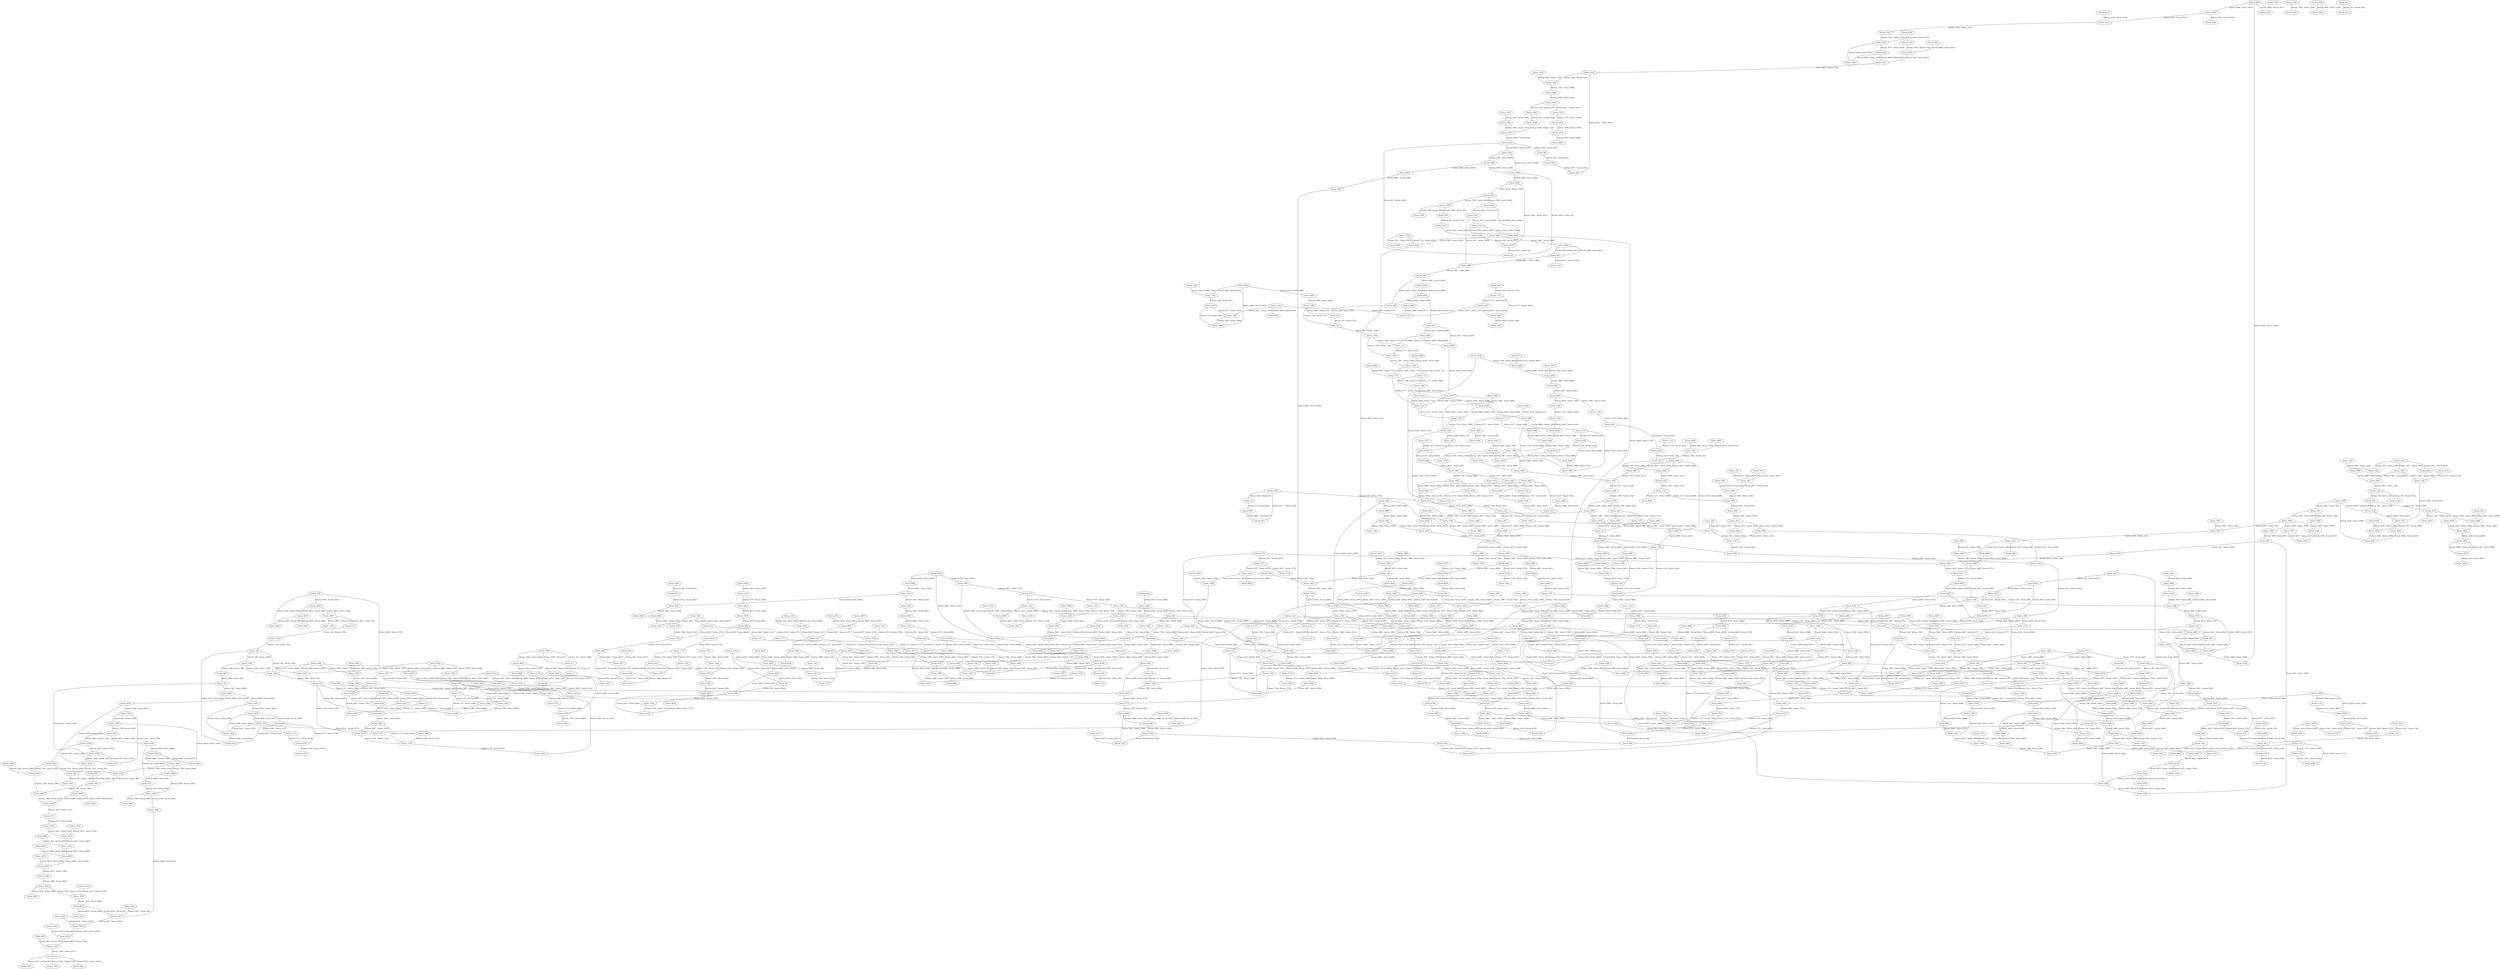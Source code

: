 graph G {
  1 [label = "Vertex_9432"];
  2 [label = "Vertex_7785"];
  3 [label = "Vertex_4566"];
  4 [label = "Vertex_8659"];
  5 [label = "Vertex_6169"];
  6 [label = "Vertex_3818"];
  7 [label = "Vertex_6576"];
  8 [label = "Vertex_8195"];
  9 [label = "Vertex_9490"];
  10 [label = "Vertex_2724"];
  11 [label = "Vertex_8670"];
  12 [label = "Vertex_4785"];
  13 [label = "Vertex_6790"];
  14 [label = "Vertex_2198"];
  15 [label = "Vertex_538"];
  16 [label = "Vertex_9550"];
  17 [label = "Vertex_2918"];
  18 [label = "Vertex_5858"];
  19 [label = "Vertex_546"];
  20 [label = "Vertex_7655"];
  21 [label = "Vertex_1674"];
  22 [label = "Vertex_8974"];
  23 [label = "Vertex_1321"];
  24 [label = "Vertex_6008"];
  25 [label = "Vertex_303"];
  26 [label = "Vertex_7235"];
  27 [label = "Vertex_9486"];
  28 [label = "Vertex_4085"];
  29 [label = "Vertex_4440"];
  30 [label = "Vertex_2563"];
  31 [label = "Vertex_3189"];
  32 [label = "Vertex_5976"];
  33 [label = "Vertex_8765"];
  34 [label = "Vertex_3590"];
  35 [label = "Vertex_6739"];
  36 [label = "Vertex_6303"];
  37 [label = "Vertex_837"];
  38 [label = "Vertex_7955"];
  39 [label = "Vertex_9699"];
  40 [label = "Vertex_320"];
  41 [label = "Vertex_6637"];
  42 [label = "Vertex_6617"];
  43 [label = "Vertex_436"];
  44 [label = "Vertex_4584"];
  45 [label = "Vertex_4986"];
  46 [label = "Vertex_2537"];
  47 [label = "Vertex_3458"];
  48 [label = "Vertex_5785"];
  49 [label = "Vertex_9665"];
  50 [label = "Vertex_3996"];
  51 [label = "Vertex_1857"];
  52 [label = "Vertex_7961"];
  53 [label = "Vertex_6584"];
  54 [label = "Vertex_3957"];
  55 [label = "Vertex_1410"];
  56 [label = "Vertex_8803"];
  57 [label = "Vertex_4383"];
  58 [label = "Vertex_972"];
  59 [label = "Vertex_974"];
  60 [label = "Vertex_1876"];
  61 [label = "Vertex_5825"];
  62 [label = "Vertex_2055"];
  63 [label = "Vertex_1103"];
  64 [label = "Vertex_8686"];
  65 [label = "Vertex_3692"];
  66 [label = "Vertex_2683"];
  67 [label = "Vertex_688"];
  68 [label = "Vertex_2141"];
  69 [label = "Vertex_1826"];
  70 [label = "Vertex_5623"];
  71 [label = "Vertex_6554"];
  72 [label = "Vertex_9300"];
  73 [label = "Vertex_1207"];
  74 [label = "Vertex_8270"];
  75 [label = "Vertex_8965"];
  76 [label = "Vertex_5295"];
  77 [label = "Vertex_8496"];
  78 [label = "Vertex_2079"];
  79 [label = "Vertex_129"];
  80 [label = "Vertex_5241"];
  81 [label = "Vertex_2727"];
  82 [label = "Vertex_1981"];
  83 [label = "Vertex_3906"];
  84 [label = "Vertex_349"];
  85 [label = "Vertex_5046"];
  86 [label = "Vertex_1601"];
  87 [label = "Vertex_5892"];
  88 [label = "Vertex_599"];
  89 [label = "Vertex_7436"];
  90 [label = "Vertex_6321"];
  91 [label = "Vertex_4003"];
  92 [label = "Vertex_7032"];
  93 [label = "Vertex_7200"];
  94 [label = "Vertex_1196"];
  95 [label = "Vertex_8627"];
  96 [label = "Vertex_1239"];
  97 [label = "Vertex_8784"];
  98 [label = "Vertex_4427"];
  99 [label = "Vertex_5138"];
  100 [label = "Vertex_1941"];
  101 [label = "Vertex_8800"];
  102 [label = "Vertex_4764"];
  103 [label = "Vertex_587"];
  104 [label = "Vertex_9488"];
  105 [label = "Vertex_5091"];
  106 [label = "Vertex_3687"];
  107 [label = "Vertex_3636"];
  108 [label = "Vertex_2266"];
  109 [label = "Vertex_9581"];
  110 [label = "Vertex_3820"];
  111 [label = "Vertex_8890"];
  112 [label = "Vertex_3442"];
  113 [label = "Vertex_8163"];
  114 [label = "Vertex_9709"];
  115 [label = "Vertex_2500"];
  116 [label = "Vertex_1788"];
  117 [label = "Vertex_2100"];
  118 [label = "Vertex_3812"];
  119 [label = "Vertex_8657"];
  120 [label = "Vertex_7809"];
  121 [label = "Vertex_667"];
  122 [label = "Vertex_5834"];
  123 [label = "Vertex_6056"];
  124 [label = "Vertex_4177"];
  125 [label = "Vertex_6034"];
  126 [label = "Vertex_2472"];
  127 [label = "Vertex_5418"];
  128 [label = "Vertex_3208"];
  129 [label = "Vertex_124"];
  130 [label = "Vertex_3449"];
  131 [label = "Vertex_3774"];
  132 [label = "Vertex_5980"];
  133 [label = "Vertex_7549"];
  134 [label = "Vertex_9839"];
  135 [label = "Vertex_6702"];
  136 [label = "Vertex_1663"];
  137 [label = "Vertex_485"];
  138 [label = "Vertex_8399"];
  139 [label = "Vertex_1171"];
  140 [label = "Vertex_7632"];
  141 [label = "Vertex_9602"];
  142 [label = "Vertex_6004"];
  143 [label = "Vertex_6068"];
  144 [label = "Vertex_5625"];
  145 [label = "Vertex_3993"];
  146 [label = "Vertex_7697"];
  147 [label = "Vertex_1819"];
  148 [label = "Vertex_6382"];
  149 [label = "Vertex_3780"];
  150 [label = "Vertex_1687"];
  151 [label = "Vertex_107"];
  152 [label = "Vertex_211"];
  153 [label = "Vertex_71"];
  154 [label = "Vertex_7314"];
  155 [label = "Vertex_9651"];
  156 [label = "Vertex_3776"];
  157 [label = "Vertex_8327"];
  158 [label = "Vertex_7475"];
  159 [label = "Vertex_3996"];
  160 [label = "Vertex_2790"];
  161 [label = "Vertex_5289"];
  162 [label = "Vertex_4623"];
  163 [label = "Vertex_8439"];
  164 [label = "Vertex_1636"];
  165 [label = "Vertex_5890"];
  166 [label = "Vertex_7364"];
  167 [label = "Vertex_7801"];
  168 [label = "Vertex_4767"];
  169 [label = "Vertex_8156"];
  170 [label = "Vertex_8625"];
  171 [label = "Vertex_178"];
  172 [label = "Vertex_8742"];
  173 [label = "Vertex_7893"];
  174 [label = "Vertex_4011"];
  175 [label = "Vertex_8708"];
  176 [label = "Vertex_6267"];
  177 [label = "Vertex_3554"];
  178 [label = "Vertex_3840"];
  179 [label = "Vertex_856"];
  180 [label = "Vertex_7922"];
  181 [label = "Vertex_3845"];
  182 [label = "Vertex_9028"];
  183 [label = "Vertex_808"];
  184 [label = "Vertex_4343"];
  185 [label = "Vertex_6076"];
  186 [label = "Vertex_488"];
  187 [label = "Vertex_4072"];
  188 [label = "Vertex_2499"];
  189 [label = "Vertex_2445"];
  190 [label = "Vertex_1050"];
  191 [label = "Vertex_2115"];
  192 [label = "Vertex_5633"];
  193 [label = "Vertex_3515"];
  194 [label = "Vertex_7183"];
  195 [label = "Vertex_2506"];
  196 [label = "Vertex_8920"];
  197 [label = "Vertex_2063"];
  198 [label = "Vertex_1270"];
  199 [label = "Vertex_419"];
  200 [label = "Vertex_5705"];
  201 [label = "Vertex_3163"];
  202 [label = "Vertex_1417"];
  203 [label = "Vertex_7714"];
  204 [label = "Vertex_7542"];
  205 [label = "Vertex_7593"];
  206 [label = "Vertex_4652"];
  207 [label = "Vertex_8800"];
  208 [label = "Vertex_6703"];
  209 [label = "Vertex_2712"];
  210 [label = "Vertex_5933"];
  211 [label = "Vertex_1386"];
  212 [label = "Vertex_503"];
  213 [label = "Vertex_5390"];
  214 [label = "Vertex_5894"];
  215 [label = "Vertex_9049"];
  216 [label = "Vertex_2419"];
  217 [label = "Vertex_5779"];
  218 [label = "Vertex_1089"];
  219 [label = "Vertex_5561"];
  220 [label = "Vertex_3744"];
  221 [label = "Vertex_8720"];
  222 [label = "Vertex_9237"];
  223 [label = "Vertex_5771"];
  224 [label = "Vertex_2422"];
  225 [label = "Vertex_2849"];
  226 [label = "Vertex_18"];
  227 [label = "Vertex_4937"];
  228 [label = "Vertex_2031"];
  229 [label = "Vertex_1084"];
  230 [label = "Vertex_7773"];
  231 [label = "Vertex_3710"];
  232 [label = "Vertex_7140"];
  233 [label = "Vertex_3010"];
  234 [label = "Vertex_4320"];
  235 [label = "Vertex_9757"];
  236 [label = "Vertex_8049"];
  237 [label = "Vertex_140"];
  238 [label = "Vertex_8778"];
  239 [label = "Vertex_685"];
  240 [label = "Vertex_4941"];
  241 [label = "Vertex_561"];
  242 [label = "Vertex_7393"];
  243 [label = "Vertex_8604"];
  244 [label = "Vertex_534"];
  245 [label = "Vertex_9026"];
  246 [label = "Vertex_9163"];
  247 [label = "Vertex_864"];
  248 [label = "Vertex_4026"];
  249 [label = "Vertex_189"];
  250 [label = "Vertex_7603"];
  251 [label = "Vertex_3736"];
  252 [label = "Vertex_6988"];
  253 [label = "Vertex_8652"];
  254 [label = "Vertex_8792"];
  255 [label = "Vertex_2121"];
  256 [label = "Vertex_5077"];
  257 [label = "Vertex_4547"];
  258 [label = "Vertex_8051"];
  259 [label = "Vertex_4523"];
  260 [label = "Vertex_8072"];
  261 [label = "Vertex_771"];
  262 [label = "Vertex_1237"];
  263 [label = "Vertex_7069"];
  264 [label = "Vertex_6063"];
  265 [label = "Vertex_353"];
  266 [label = "Vertex_7018"];
  267 [label = "Vertex_2187"];
  268 [label = "Vertex_9280"];
  269 [label = "Vertex_6901"];
  270 [label = "Vertex_8648"];
  271 [label = "Vertex_5942"];
  272 [label = "Vertex_4149"];
  273 [label = "Vertex_2207"];
  274 [label = "Vertex_2645"];
  275 [label = "Vertex_7312"];
  276 [label = "Vertex_3532"];
  277 [label = "Vertex_1170"];
  278 [label = "Vertex_6847"];
  279 [label = "Vertex_2935"];
  280 [label = "Vertex_8182"];
  281 [label = "Vertex_9537"];
  282 [label = "Vertex_6233"];
  283 [label = "Vertex_4355"];
  284 [label = "Vertex_6121"];
  285 [label = "Vertex_5888"];
  286 [label = "Vertex_3480"];
  287 [label = "Vertex_2119"];
  288 [label = "Vertex_837"];
  289 [label = "Vertex_6480"];
  290 [label = "Vertex_7803"];
  291 [label = "Vertex_5233"];
  292 [label = "Vertex_7265"];
  293 [label = "Vertex_1602"];
  294 [label = "Vertex_5291"];
  295 [label = "Vertex_2024"];
  296 [label = "Vertex_6229"];
  297 [label = "Vertex_3089"];
  298 [label = "Vertex_6084"];
  299 [label = "Vertex_2659"];
  300 [label = "Vertex_7078"];
  301 [label = "Vertex_8020"];
  302 [label = "Vertex_810"];
  303 [label = "Vertex_6581"];
  304 [label = "Vertex_1826"];
  305 [label = "Vertex_9133"];
  306 [label = "Vertex_4558"];
  307 [label = "Vertex_5176"];
  308 [label = "Vertex_7263"];
  309 [label = "Vertex_8611"];
  310 [label = "Vertex_3553"];
  311 [label = "Vertex_3092"];
  312 [label = "Vertex_2111"];
  313 [label = "Vertex_2786"];
  314 [label = "Vertex_9930"];
  315 [label = "Vertex_5706"];
  316 [label = "Vertex_6403"];
  317 [label = "Vertex_5575"];
  318 [label = "Vertex_7972"];
  319 [label = "Vertex_3726"];
  320 [label = "Vertex_2791"];
  321 [label = "Vertex_5497"];
  322 [label = "Vertex_8590"];
  323 [label = "Vertex_8717"];
  324 [label = "Vertex_4148"];
  325 [label = "Vertex_9421"];
  326 [label = "Vertex_3049"];
  327 [label = "Vertex_5234"];
  328 [label = "Vertex_1589"];
  329 [label = "Vertex_4387"];
  330 [label = "Vertex_1047"];
  331 [label = "Vertex_3345"];
  332 [label = "Vertex_9409"];
  333 [label = "Vertex_3917"];
  334 [label = "Vertex_8323"];
  335 [label = "Vertex_6856"];
  336 [label = "Vertex_6987"];
  337 [label = "Vertex_171"];
  338 [label = "Vertex_1301"];
  339 [label = "Vertex_9185"];
  340 [label = "Vertex_7378"];
  341 [label = "Vertex_7223"];
  342 [label = "Vertex_1641"];
  343 [label = "Vertex_6164"];
  344 [label = "Vertex_4975"];
  345 [label = "Vertex_6713"];
  346 [label = "Vertex_8627"];
  347 [label = "Vertex_2258"];
  348 [label = "Vertex_5528"];
  349 [label = "Vertex_3688"];
  350 [label = "Vertex_6284"];
  351 [label = "Vertex_7590"];
  352 [label = "Vertex_7706"];
  353 [label = "Vertex_7378"];
  354 [label = "Vertex_9896"];
  355 [label = "Vertex_225"];
  356 [label = "Vertex_4805"];
  357 [label = "Vertex_8360"];
  358 [label = "Vertex_3684"];
  359 [label = "Vertex_5637"];
  360 [label = "Vertex_4213"];
  361 [label = "Vertex_8907"];
  362 [label = "Vertex_2761"];
  363 [label = "Vertex_4118"];
  364 [label = "Vertex_2162"];
  365 [label = "Vertex_6654"];
  366 [label = "Vertex_6190"];
  367 [label = "Vertex_7133"];
  368 [label = "Vertex_5763"];
  369 [label = "Vertex_1321"];
  370 [label = "Vertex_4957"];
  371 [label = "Vertex_1143"];
  372 [label = "Vertex_5184"];
  373 [label = "Vertex_7128"];
  374 [label = "Vertex_2395"];
  375 [label = "Vertex_6876"];
  376 [label = "Vertex_9612"];
  377 [label = "Vertex_184"];
  378 [label = "Vertex_8396"];
  379 [label = "Vertex_3526"];
  380 [label = "Vertex_5929"];
  381 [label = "Vertex_4797"];
  382 [label = "Vertex_1915"];
  383 [label = "Vertex_3103"];
  384 [label = "Vertex_5851"];
  385 [label = "Vertex_25"];
  386 [label = "Vertex_8663"];
  387 [label = "Vertex_5969"];
  388 [label = "Vertex_3352"];
  389 [label = "Vertex_3698"];
  390 [label = "Vertex_1816"];
  391 [label = "Vertex_3751"];
  392 [label = "Vertex_4140"];
  393 [label = "Vertex_8919"];
  394 [label = "Vertex_5479"];
  395 [label = "Vertex_3021"];
  396 [label = "Vertex_6399"];
  397 [label = "Vertex_5280"];
  398 [label = "Vertex_5948"];
  399 [label = "Vertex_9642"];
  400 [label = "Vertex_8388"];
  401 [label = "Vertex_6708"];
  402 [label = "Vertex_7117"];
  403 [label = "Vertex_8265"];
  404 [label = "Vertex_9133"];
  405 [label = "Vertex_9699"];
  406 [label = "Vertex_7818"];
  407 [label = "Vertex_2933"];
  408 [label = "Vertex_946"];
  409 [label = "Vertex_1451"];
  410 [label = "Vertex_4301"];
  411 [label = "Vertex_4964"];
  412 [label = "Vertex_8539"];
  413 [label = "Vertex_4243"];
  414 [label = "Vertex_1555"];
  415 [label = "Vertex_6911"];
  416 [label = "Vertex_9714"];
  417 [label = "Vertex_8782"];
  418 [label = "Vertex_9365"];
  419 [label = "Vertex_5981"];
  420 [label = "Vertex_2673"];
  421 [label = "Vertex_7142"];
  422 [label = "Vertex_1557"];
  423 [label = "Vertex_4615"];
  424 [label = "Vertex_980"];
  425 [label = "Vertex_4156"];
  426 [label = "Vertex_2216"];
  427 [label = "Vertex_8665"];
  428 [label = "Vertex_3770"];
  429 [label = "Vertex_1266"];
  430 [label = "Vertex_250"];
  431 [label = "Vertex_159"];
  432 [label = "Vertex_8721"];
  433 [label = "Vertex_3125"];
  434 [label = "Vertex_5010"];
  435 [label = "Vertex_4378"];
  436 [label = "Vertex_4826"];
  437 [label = "Vertex_7818"];
  438 [label = "Vertex_2446"];
  439 [label = "Vertex_1608"];
  440 [label = "Vertex_6010"];
  441 [label = "Vertex_1994"];
  442 [label = "Vertex_5064"];
  443 [label = "Vertex_6136"];
  444 [label = "Vertex_1151"];
  445 [label = "Vertex_622"];
  446 [label = "Vertex_3839"];
  447 [label = "Vertex_7124"];
  448 [label = "Vertex_2924"];
  449 [label = "Vertex_1876"];
  450 [label = "Vertex_9783"];
  451 [label = "Vertex_9614"];
  452 [label = "Vertex_8022"];
  453 [label = "Vertex_1544"];
  454 [label = "Vertex_4029"];
  455 [label = "Vertex_1880"];
  456 [label = "Vertex_3680"];
  457 [label = "Vertex_2687"];
  458 [label = "Vertex_3493"];
  459 [label = "Vertex_5976"];
  460 [label = "Vertex_3960"];
  461 [label = "Vertex_2661"];
  462 [label = "Vertex_8904"];
  463 [label = "Vertex_9317"];
  464 [label = "Vertex_6098"];
  465 [label = "Vertex_2740"];
  466 [label = "Vertex_540"];
  467 [label = "Vertex_6244"];
  468 [label = "Vertex_8289"];
  469 [label = "Vertex_2754"];
  470 [label = "Vertex_3695"];
  471 [label = "Vertex_1046"];
  472 [label = "Vertex_9055"];
  473 [label = "Vertex_8706"];
  474 [label = "Vertex_9997"];
  475 [label = "Vertex_6661"];
  476 [label = "Vertex_5722"];
  477 [label = "Vertex_7304"];
  478 [label = "Vertex_5268"];
  479 [label = "Vertex_4418"];
  480 [label = "Vertex_8202"];
  481 [label = "Vertex_9445"];
  482 [label = "Vertex_3258"];
  483 [label = "Vertex_8381"];
  484 [label = "Vertex_893"];
  485 [label = "Vertex_4827"];
  486 [label = "Vertex_8277"];
  487 [label = "Vertex_8294"];
  488 [label = "Vertex_9051"];
  489 [label = "Vertex_9243"];
  490 [label = "Vertex_9302"];
  491 [label = "Vertex_3077"];
  492 [label = "Vertex_9498"];
  493 [label = "Vertex_925"];
  494 [label = "Vertex_7295"];
  495 [label = "Vertex_559"];
  496 [label = "Vertex_1413"];
  497 [label = "Vertex_8002"];
  498 [label = "Vertex_6617"];
  499 [label = "Vertex_585"];
  500 [label = "Vertex_551"];
  501 [label = "Vertex_8992"];
  502 [label = "Vertex_9054"];
  503 [label = "Vertex_4150"];
  504 [label = "Vertex_5066"];
  505 [label = "Vertex_2442"];
  506 [label = "Vertex_9013"];
  507 [label = "Vertex_6361"];
  508 [label = "Vertex_1510"];
  509 [label = "Vertex_2587"];
  510 [label = "Vertex_9058"];
  511 [label = "Vertex_9153"];
  512 [label = "Vertex_1054"];
  513 [label = "Vertex_5724"];
  514 [label = "Vertex_2938"];
  515 [label = "Vertex_7358"];
  516 [label = "Vertex_1297"];
  517 [label = "Vertex_7272"];
  518 [label = "Vertex_7442"];
  519 [label = "Vertex_3242"];
  520 [label = "Vertex_3429"];
  521 [label = "Vertex_9855"];
  522 [label = "Vertex_2375"];
  523 [label = "Vertex_5567"];
  524 [label = "Vertex_3244"];
  525 [label = "Vertex_3896"];
  526 [label = "Vertex_1940"];
  527 [label = "Vertex_7764"];
  528 [label = "Vertex_2586"];
  529 [label = "Vertex_3686"];
  530 [label = "Vertex_8227"];
  531 [label = "Vertex_3889"];
  532 [label = "Vertex_6205"];
  533 [label = "Vertex_1505"];
  534 [label = "Vertex_8186"];
  535 [label = "Vertex_824"];
  536 [label = "Vertex_2645"];
  537 [label = "Vertex_761"];
  538 [label = "Vertex_6103"];
  539 [label = "Vertex_4519"];
  540 [label = "Vertex_1608"];
  541 [label = "Vertex_2583"];
  542 [label = "Vertex_8722"];
  543 [label = "Vertex_3654"];
  544 [label = "Vertex_5753"];
  545 [label = "Vertex_2137"];
  546 [label = "Vertex_2165"];
  547 [label = "Vertex_1085"];
  548 [label = "Vertex_8375"];
  549 [label = "Vertex_6971"];
  550 [label = "Vertex_1193"];
  551 [label = "Vertex_4624"];
  552 [label = "Vertex_421"];
  553 [label = "Vertex_7458"];
  554 [label = "Vertex_6059"];
  555 [label = "Vertex_2876"];
  556 [label = "Vertex_1777"];
  557 [label = "Vertex_7647"];
  558 [label = "Vertex_2197"];
  559 [label = "Vertex_3028"];
  560 [label = "Vertex_7283"];
  561 [label = "Vertex_380"];
  562 [label = "Vertex_7538"];
  563 [label = "Vertex_1841"];
  564 [label = "Vertex_1583"];
  565 [label = "Vertex_4299"];
  566 [label = "Vertex_1005"];
  567 [label = "Vertex_111"];
  568 [label = "Vertex_7648"];
  569 [label = "Vertex_8613"];
  570 [label = "Vertex_9690"];
  571 [label = "Vertex_969"];
  572 [label = "Vertex_2026"];
  573 [label = "Vertex_5816"];
  574 [label = "Vertex_900"];
  575 [label = "Vertex_1092"];
  576 [label = "Vertex_5450"];
  577 [label = "Vertex_1258"];
  578 [label = "Vertex_7650"];
  579 [label = "Vertex_5432"];
  580 [label = "Vertex_3601"];
  581 [label = "Vertex_2286"];
  582 [label = "Vertex_2944"];
  583 [label = "Vertex_7415"];
  584 [label = "Vertex_436"];
  585 [label = "Vertex_7231"];
  586 [label = "Vertex_4569"];
  587 [label = "Vertex_802"];
  588 [label = "Vertex_3700"];
  589 [label = "Vertex_3598"];
  590 [label = "Vertex_2932"];
  591 [label = "Vertex_4996"];
  592 [label = "Vertex_8524"];
  593 [label = "Vertex_2164"];
  594 [label = "Vertex_1589"];
  595 [label = "Vertex_8856"];
  596 [label = "Vertex_8713"];
  597 [label = "Vertex_8692"];
  598 [label = "Vertex_7577"];
  599 [label = "Vertex_1776"];
  600 [label = "Vertex_2166"];
  601 [label = "Vertex_2755"];
  602 [label = "Vertex_4906"];
  603 [label = "Vertex_834"];
  604 [label = "Vertex_6120"];
  605 [label = "Vertex_9636"];
  606 [label = "Vertex_9301"];
  607 [label = "Vertex_4043"];
  608 [label = "Vertex_9623"];
  609 [label = "Vertex_5918"];
  610 [label = "Vertex_786"];
  611 [label = "Vertex_1374"];
  612 [label = "Vertex_7956"];
  613 [label = "Vertex_4229"];
  614 [label = "Vertex_5238"];
  615 [label = "Vertex_8275"];
  616 [label = "Vertex_9707"];
  617 [label = "Vertex_807"];
  618 [label = "Vertex_7835"];
  619 [label = "Vertex_3398"];
  620 [label = "Vertex_3938"];
  621 [label = "Vertex_3145"];
  622 [label = "Vertex_5706"];
  623 [label = "Vertex_882"];
  624 [label = "Vertex_8788"];
  625 [label = "Vertex_4534"];
  626 [label = "Vertex_5446"];
  627 [label = "Vertex_3673"];
  628 [label = "Vertex_7860"];
  629 [label = "Vertex_8583"];
  630 [label = "Vertex_5880"];
  631 [label = "Vertex_9338"];
  632 [label = "Vertex_4090"];
  633 [label = "Vertex_9653"];
  634 [label = "Vertex_1874"];
  635 [label = "Vertex_9261"];
  636 [label = "Vertex_2676"];
  637 [label = "Vertex_6607"];
  638 [label = "Vertex_7136"];
  639 [label = "Vertex_1983"];
  640 [label = "Vertex_5517"];
  641 [label = "Vertex_5308"];
  642 [label = "Vertex_6639"];
  643 [label = "Vertex_1103"];
  644 [label = "Vertex_5669"];
  645 [label = "Vertex_5044"];
  646 [label = "Vertex_5507"];
  647 [label = "Vertex_2592"];
  648 [label = "Vertex_2742"];
  649 [label = "Vertex_610"];
  650 [label = "Vertex_1700"];
  651 [label = "Vertex_8208"];
  652 [label = "Vertex_8824"];
  653 [label = "Vertex_4864"];
  654 [label = "Vertex_7910"];
  655 [label = "Vertex_7744"];
  656 [label = "Vertex_938"];
  657 [label = "Vertex_5645"];
  658 [label = "Vertex_3525"];
  659 [label = "Vertex_6807"];
  660 [label = "Vertex_7788"];
  661 [label = "Vertex_1984"];
  662 [label = "Vertex_7320"];
  663 [label = "Vertex_3312"];
  664 [label = "Vertex_5524"];
  665 [label = "Vertex_6174"];
  666 [label = "Vertex_6177"];
  667 [label = "Vertex_1506"];
  668 [label = "Vertex_7489"];
  669 [label = "Vertex_4260"];
  670 [label = "Vertex_1615"];
  671 [label = "Vertex_8947"];
  672 [label = "Vertex_8349"];
  673 [label = "Vertex_5688"];
  674 [label = "Vertex_7660"];
  675 [label = "Vertex_2509"];
  676 [label = "Vertex_8768"];
  677 [label = "Vertex_3977"];
  678 [label = "Vertex_7987"];
  679 [label = "Vertex_5772"];
  680 [label = "Vertex_7124"];
  681 [label = "Vertex_2568"];
  682 [label = "Vertex_3599"];
  683 [label = "Vertex_5295"];
  684 [label = "Vertex_6227"];
  685 [label = "Vertex_2517"];
  686 [label = "Vertex_4255"];
  687 [label = "Vertex_4231"];
  688 [label = "Vertex_6167"];
  689 [label = "Vertex_6356"];
  690 [label = "Vertex_3798"];
  691 [label = "Vertex_705"];
  692 [label = "Vertex_6013"];
  693 [label = "Vertex_4150"];
  694 [label = "Vertex_9400"];
  695 [label = "Vertex_4143"];
  696 [label = "Vertex_16"];
  697 [label = "Vertex_5935"];
  698 [label = "Vertex_8543"];
  699 [label = "Vertex_3123"];
  700 [label = "Vertex_580"];
  701 [label = "Vertex_8541"];
  702 [label = "Vertex_138"];
  703 [label = "Vertex_6431"];
  704 [label = "Vertex_5125"];
  705 [label = "Vertex_6922"];
  706 [label = "Vertex_9380"];
  707 [label = "Vertex_4573"];
  708 [label = "Vertex_9440"];
  709 [label = "Vertex_2786"];
  710 [label = "Vertex_5052"];
  711 [label = "Vertex_2465"];
  712 [label = "Vertex_8942"];
  713 [label = "Vertex_8297"];
  714 [label = "Vertex_9769"];
  715 [label = "Vertex_4486"];
  716 [label = "Vertex_2679"];
  717 [label = "Vertex_4959"];
  718 [label = "Vertex_6096"];
  719 [label = "Vertex_4415"];
  720 [label = "Vertex_9124"];
  721 [label = "Vertex_2776"];
  722 [label = "Vertex_637"];
  723 [label = "Vertex_3536"];
  724 [label = "Vertex_7404"];
  725 [label = "Vertex_7487"];
  726 [label = "Vertex_1948"];
  727 [label = "Vertex_9470"];
  728 [label = "Vertex_9694"];
  729 [label = "Vertex_8290"];
  730 [label = "Vertex_2634"];
  731 [label = "Vertex_1929"];
  732 [label = "Vertex_9868"];
  733 [label = "Vertex_6921"];
  734 [label = "Vertex_9918"];
  735 [label = "Vertex_9563"];
  736 [label = "Vertex_4068"];
  737 [label = "Vertex_5186"];
  738 [label = "Vertex_740"];
  739 [label = "Vertex_8039"];
  740 [label = "Vertex_6824"];
  741 [label = "Vertex_3613"];
  742 [label = "Vertex_9110"];
  743 [label = "Vertex_7222"];
  744 [label = "Vertex_3140"];
  745 [label = "Vertex_609"];
  746 [label = "Vertex_6721"];
  747 [label = "Vertex_4497"];
  748 [label = "Vertex_3115"];
  749 [label = "Vertex_6559"];
  750 [label = "Vertex_7636"];
  751 [label = "Vertex_3260"];
  752 [label = "Vertex_2364"];
  753 [label = "Vertex_1325"];
  754 [label = "Vertex_9017"];
  755 [label = "Vertex_4018"];
  756 [label = "Vertex_711"];
  757 [label = "Vertex_5990"];
  758 [label = "Vertex_9976"];
  759 [label = "Vertex_5575"];
  760 [label = "Vertex_3772"];
  761 [label = "Vertex_8857"];
  762 [label = "Vertex_2221"];
  763 [label = "Vertex_4900"];
  764 [label = "Vertex_929"];
  765 [label = "Vertex_7173"];
  766 [label = "Vertex_3130"];
  767 [label = "Vertex_6058"];
  768 [label = "Vertex_2930"];
  769 [label = "Vertex_1781"];
  770 [label = "Vertex_2522"];
  771 [label = "Vertex_9499"];
  772 [label = "Vertex_4636"];
  773 [label = "Vertex_9735"];
  774 [label = "Vertex_2500"];
  775 [label = "Vertex_2235"];
  776 [label = "Vertex_5817"];
  777 [label = "Vertex_3700"];
  778 [label = "Vertex_6661"];
  779 [label = "Vertex_3183"];
  780 [label = "Vertex_9482"];
  781 [label = "Vertex_7532"];
  782 [label = "Vertex_6686"];
  783 [label = "Vertex_488"];
  784 [label = "Vertex_5471"];
  785 [label = "Vertex_3089"];
  786 [label = "Vertex_4682"];
  787 [label = "Vertex_3240"];
  788 [label = "Vertex_3037"];
  789 [label = "Vertex_7176"];
  790 [label = "Vertex_3798"];
  791 [label = "Vertex_3286"];
  792 [label = "Vertex_4657"];
  793 [label = "Vertex_4469"];
  794 [label = "Vertex_1775"];
  795 [label = "Vertex_6161"];
  796 [label = "Vertex_1842"];
  797 [label = "Vertex_3068"];
  798 [label = "Vertex_7068"];
  799 [label = "Vertex_4319"];
  800 [label = "Vertex_650"];
  801 [label = "Vertex_2926"];
  802 [label = "Vertex_326"];
  803 [label = "Vertex_3836"];
  804 [label = "Vertex_3298"];
  805 [label = "Vertex_968"];
  806 [label = "Vertex_4836"];
  807 [label = "Vertex_5907"];
  808 [label = "Vertex_1978"];
  809 [label = "Vertex_959"];
  810 [label = "Vertex_1902"];
  811 [label = "Vertex_844"];
  812 [label = "Vertex_7044"];
  813 [label = "Vertex_338"];
  814 [label = "Vertex_2907"];
  815 [label = "Vertex_791"];
  816 [label = "Vertex_231"];
  817 [label = "Vertex_824"];
  818 [label = "Vertex_969"];
  819 [label = "Vertex_7454"];
  820 [label = "Vertex_9935"];
  821 [label = "Vertex_4627"];
  822 [label = "Vertex_8089"];
  823 [label = "Vertex_4858"];
  824 [label = "Vertex_2959"];
  825 [label = "Vertex_9429"];
  826 [label = "Vertex_6028"];
  827 [label = "Vertex_3860"];
  828 [label = "Vertex_4085"];
  829 [label = "Vertex_6445"];
  830 [label = "Vertex_9486"];
  831 [label = "Vertex_5724"];
  832 [label = "Vertex_9515"];
  833 [label = "Vertex_8824"];
  834 [label = "Vertex_1618"];
  835 [label = "Vertex_3671"];
  836 [label = "Vertex_2367"];
  837 [label = "Vertex_5703"];
  838 [label = "Vertex_2323"];
  839 [label = "Vertex_9148"];
  840 [label = "Vertex_3592"];
  841 [label = "Vertex_5114"];
  842 [label = "Vertex_8084"];
  843 [label = "Vertex_8085"];
  844 [label = "Vertex_7254"];
  845 [label = "Vertex_2708"];
  846 [label = "Vertex_3880"];
  847 [label = "Vertex_9186"];
  848 [label = "Vertex_2074"];
  849 [label = "Vertex_6079"];
  850 [label = "Vertex_5664"];
  851 [label = "Vertex_4198"];
  852 [label = "Vertex_229"];
  853 [label = "Vertex_8195"];
  854 [label = "Vertex_8160"];
  855 [label = "Vertex_9302"];
  856 [label = "Vertex_9048"];
  857 [label = "Vertex_2237"];
  1 -- 2 [label = "(Vertex_9432 - Vertex_7785)"];
  3 -- 4 [label = "(Vertex_4566 - Vertex_8659)"];
  5 -- 6 [label = "(Vertex_6169 - Vertex_3818)"];
  7 -- 8 [label = "(Vertex_6576 - Vertex_8195)"];
  9 -- 10 [label = "(Vertex_9490 - Vertex_2724)"];
  11 -- 12 [label = "(Vertex_8670 - Vertex_4785)"];
  13 -- 14 [label = "(Vertex_6790 - Vertex_2198)"];
  15 -- 16 [label = "(Vertex_538 - Vertex_9550)"];
  17 -- 18 [label = "(Vertex_2918 - Vertex_5858)"];
  19 -- 20 [label = "(Vertex_546 - Vertex_7655)"];
  21 -- 22 [label = "(Vertex_1674 - Vertex_8974)"];
  23 -- 24 [label = "(Vertex_1321 - Vertex_6008)"];
  25 -- 26 [label = "(Vertex_303 - Vertex_7235)"];
  27 -- 15 [label = "(Vertex_9486 - Vertex_538)"];
  28 -- 29 [label = "(Vertex_4085 - Vertex_4440)"];
  30 -- 19 [label = "(Vertex_2563 - Vertex_546)"];
  31 -- 32 [label = "(Vertex_3189 - Vertex_5976)"];
  33 -- 34 [label = "(Vertex_8765 - Vertex_3590)"];
  35 -- 36 [label = "(Vertex_6739 - Vertex_6303)"];
  37 -- 38 [label = "(Vertex_837 - Vertex_7955)"];
  39 -- 40 [label = "(Vertex_9699 - Vertex_320)"];
  36 -- 41 [label = "(Vertex_6303 - Vertex_6637)"];
  42 -- 43 [label = "(Vertex_6617 - Vertex_436)"];
  44 -- 45 [label = "(Vertex_4584 - Vertex_4986)"];
  46 -- 47 [label = "(Vertex_2537 - Vertex_3458)"];
  48 -- 49 [label = "(Vertex_5785 - Vertex_9665)"];
  38 -- 50 [label = "(Vertex_7955 - Vertex_3996)"];
  51 -- 52 [label = "(Vertex_1857 - Vertex_7961)"];
  53 -- 54 [label = "(Vertex_6584 - Vertex_3957)"];
  55 -- 56 [label = "(Vertex_1410 - Vertex_8803)"];
  57 -- 58 [label = "(Vertex_4383 - Vertex_972)"];
  59 -- 60 [label = "(Vertex_974 - Vertex_1876)"];
  61 -- 62 [label = "(Vertex_5825 - Vertex_2055)"];
  63 -- 64 [label = "(Vertex_1103 - Vertex_8686)"];
  65 -- 66 [label = "(Vertex_3692 - Vertex_2683)"];
  67 -- 68 [label = "(Vertex_688 - Vertex_2141)"];
  69 -- 70 [label = "(Vertex_1826 - Vertex_5623)"];
  71 -- 72 [label = "(Vertex_6554 - Vertex_9300)"];
  73 -- 74 [label = "(Vertex_1207 - Vertex_8270)"];
  75 -- 76 [label = "(Vertex_8965 - Vertex_5295)"];
  77 -- 78 [label = "(Vertex_8496 - Vertex_2079)"];
  79 -- 73 [label = "(Vertex_129 - Vertex_1207)"];
  80 -- 81 [label = "(Vertex_5241 - Vertex_2727)"];
  82 -- 83 [label = "(Vertex_1981 - Vertex_3906)"];
  84 -- 85 [label = "(Vertex_349 - Vertex_5046)"];
  86 -- 87 [label = "(Vertex_1601 - Vertex_5892)"];
  88 -- 74 [label = "(Vertex_599 - Vertex_8270)"];
  89 -- 90 [label = "(Vertex_7436 - Vertex_6321)"];
  91 -- 92 [label = "(Vertex_4003 - Vertex_7032)"];
  93 -- 94 [label = "(Vertex_7200 - Vertex_1196)"];
  95 -- 96 [label = "(Vertex_8627 - Vertex_1239)"];
  97 -- 98 [label = "(Vertex_8784 - Vertex_4427)"];
  99 -- 100 [label = "(Vertex_5138 - Vertex_1941)"];
  101 -- 9 [label = "(Vertex_8800 - Vertex_9490)"];
  102 -- 103 [label = "(Vertex_4764 - Vertex_587)"];
  104 -- 105 [label = "(Vertex_9488 - Vertex_5091)"];
  6 -- 106 [label = "(Vertex_3818 - Vertex_3687)"];
  107 -- 108 [label = "(Vertex_3636 - Vertex_2266)"];
  109 -- 110 [label = "(Vertex_9581 - Vertex_3820)"];
  111 -- 112 [label = "(Vertex_8890 - Vertex_3442)"];
  113 -- 114 [label = "(Vertex_8163 - Vertex_9709)"];
  27 -- 115 [label = "(Vertex_9486 - Vertex_2500)"];
  116 -- 117 [label = "(Vertex_1788 - Vertex_2100)"];
  118 -- 119 [label = "(Vertex_3812 - Vertex_8657)"];
  120 -- 121 [label = "(Vertex_7809 - Vertex_667)"];
  122 -- 123 [label = "(Vertex_5834 - Vertex_6056)"];
  124 -- 125 [label = "(Vertex_4177 - Vertex_6034)"];
  126 -- 127 [label = "(Vertex_2472 - Vertex_5418)"];
  128 -- 129 [label = "(Vertex_3208 - Vertex_124)"];
  130 -- 131 [label = "(Vertex_3449 - Vertex_3774)"];
  132 -- 133 [label = "(Vertex_5980 - Vertex_7549)"];
  134 -- 135 [label = "(Vertex_9839 - Vertex_6702)"];
  136 -- 137 [label = "(Vertex_1663 - Vertex_485)"];
  138 -- 139 [label = "(Vertex_8399 - Vertex_1171)"];
  140 -- 141 [label = "(Vertex_7632 - Vertex_9602)"];
  142 -- 143 [label = "(Vertex_6004 - Vertex_6068)"];
  144 -- 145 [label = "(Vertex_5625 - Vertex_3993)"];
  146 -- 147 [label = "(Vertex_7697 - Vertex_1819)"];
  148 -- 149 [label = "(Vertex_6382 - Vertex_3780)"];
  150 -- 151 [label = "(Vertex_1687 - Vertex_107)"];
  152 -- 153 [label = "(Vertex_211 - Vertex_71)"];
  154 -- 155 [label = "(Vertex_7314 - Vertex_9651)"];
  156 -- 157 [label = "(Vertex_3776 - Vertex_8327)"];
  158 -- 93 [label = "(Vertex_7475 - Vertex_7200)"];
  159 -- 160 [label = "(Vertex_3996 - Vertex_2790)"];
  161 -- 162 [label = "(Vertex_5289 - Vertex_4623)"];
  163 -- 164 [label = "(Vertex_8439 - Vertex_1636)"];
  165 -- 166 [label = "(Vertex_5890 - Vertex_7364)"];
  167 -- 168 [label = "(Vertex_7801 - Vertex_4767)"];
  169 -- 170 [label = "(Vertex_8156 - Vertex_8625)"];
  171 -- 172 [label = "(Vertex_178 - Vertex_8742)"];
  173 -- 174 [label = "(Vertex_7893 - Vertex_4011)"];
  175 -- 176 [label = "(Vertex_8708 - Vertex_6267)"];
  177 -- 112 [label = "(Vertex_3554 - Vertex_3442)"];
  178 -- 179 [label = "(Vertex_3840 - Vertex_856)"];
  180 -- 181 [label = "(Vertex_7922 - Vertex_3845)"];
  182 -- 183 [label = "(Vertex_9028 - Vertex_808)"];
  184 -- 185 [label = "(Vertex_4343 - Vertex_6076)"];
  178 -- 186 [label = "(Vertex_3840 - Vertex_488)"];
  187 -- 188 [label = "(Vertex_4072 - Vertex_2499)"];
  189 -- 190 [label = "(Vertex_2445 - Vertex_1050)"];
  191 -- 192 [label = "(Vertex_2115 - Vertex_5633)"];
  193 -- 194 [label = "(Vertex_3515 - Vertex_7183)"];
  195 -- 196 [label = "(Vertex_2506 - Vertex_8920)"];
  197 -- 198 [label = "(Vertex_2063 - Vertex_1270)"];
  199 -- 200 [label = "(Vertex_419 - Vertex_5705)"];
  201 -- 202 [label = "(Vertex_3163 - Vertex_1417)"];
  203 -- 204 [label = "(Vertex_7714 - Vertex_7542)"];
  205 -- 57 [label = "(Vertex_7593 - Vertex_4383)"];
  139 -- 206 [label = "(Vertex_1171 - Vertex_4652)"];
  207 -- 208 [label = "(Vertex_8800 - Vertex_6703)"];
  209 -- 210 [label = "(Vertex_2712 - Vertex_5933)"];
  211 -- 212 [label = "(Vertex_1386 - Vertex_503)"];
  213 -- 214 [label = "(Vertex_5390 - Vertex_5894)"];
  215 -- 216 [label = "(Vertex_9049 - Vertex_2419)"];
  217 -- 218 [label = "(Vertex_5779 - Vertex_1089)"];
  219 -- 220 [label = "(Vertex_5561 - Vertex_3744)"];
  221 -- 222 [label = "(Vertex_8720 - Vertex_9237)"];
  223 -- 224 [label = "(Vertex_5771 - Vertex_2422)"];
  225 -- 226 [label = "(Vertex_2849 - Vertex_18)"];
  227 -- 228 [label = "(Vertex_4937 - Vertex_2031)"];
  229 -- 230 [label = "(Vertex_1084 - Vertex_7773)"];
  231 -- 195 [label = "(Vertex_3710 - Vertex_2506)"];
  232 -- 161 [label = "(Vertex_7140 - Vertex_5289)"];
  233 -- 140 [label = "(Vertex_3010 - Vertex_7632)"];
  234 -- 235 [label = "(Vertex_4320 - Vertex_9757)"];
  75 -- 236 [label = "(Vertex_8965 - Vertex_8049)"];
  237 -- 238 [label = "(Vertex_140 - Vertex_8778)"];
  239 -- 240 [label = "(Vertex_685 - Vertex_4941)"];
  241 -- 242 [label = "(Vertex_561 - Vertex_7393)"];
  243 -- 205 [label = "(Vertex_8604 - Vertex_7593)"];
  244 -- 245 [label = "(Vertex_534 - Vertex_9026)"];
  39 -- 246 [label = "(Vertex_9699 - Vertex_9163)"];
  54 -- 158 [label = "(Vertex_3957 - Vertex_7475)"];
  247 -- 248 [label = "(Vertex_864 - Vertex_4026)"];
  249 -- 211 [label = "(Vertex_189 - Vertex_1386)"];
  250 -- 251 [label = "(Vertex_7603 - Vertex_3736)"];
  72 -- 252 [label = "(Vertex_9300 - Vertex_6988)"];
  253 -- 134 [label = "(Vertex_8652 - Vertex_9839)"];
  254 -- 255 [label = "(Vertex_8792 - Vertex_2121)"];
  256 -- 257 [label = "(Vertex_5077 - Vertex_4547)"];
  258 -- 259 [label = "(Vertex_8051 - Vertex_4523)"];
  260 -- 261 [label = "(Vertex_8072 - Vertex_771)"];
  262 -- 263 [label = "(Vertex_1237 - Vertex_7069)"];
  264 -- 171 [label = "(Vertex_6063 - Vertex_178)"];
  259 -- 265 [label = "(Vertex_4523 - Vertex_353)"];
  266 -- 111 [label = "(Vertex_7018 - Vertex_8890)"];
  15 -- 115 [label = "(Vertex_538 - Vertex_2500)"];
  267 -- 268 [label = "(Vertex_2187 - Vertex_9280)"];
  269 -- 270 [label = "(Vertex_6901 - Vertex_8648)"];
  271 -- 272 [label = "(Vertex_5942 - Vertex_4149)"];
  273 -- 263 [label = "(Vertex_2207 - Vertex_7069)"];
  274 -- 246 [label = "(Vertex_2645 - Vertex_9163)"];
  71 -- 275 [label = "(Vertex_6554 - Vertex_7312)"];
  97 -- 276 [label = "(Vertex_8784 - Vertex_3532)"];
  277 -- 278 [label = "(Vertex_1170 - Vertex_6847)"];
  52 -- 264 [label = "(Vertex_7961 - Vertex_6063)"];
  279 -- 177 [label = "(Vertex_2935 - Vertex_3554)"];
  228 -- 280 [label = "(Vertex_2031 - Vertex_8182)"];
  281 -- 282 [label = "(Vertex_9537 - Vertex_6233)"];
  283 -- 284 [label = "(Vertex_4355 - Vertex_6121)"];
  18 -- 90 [label = "(Vertex_5858 - Vertex_6321)"];
  285 -- 286 [label = "(Vertex_5888 - Vertex_3480)"];
  40 -- 287 [label = "(Vertex_320 - Vertex_2119)"];
  288 -- 289 [label = "(Vertex_837 - Vertex_6480)"];
  85 -- 206 [label = "(Vertex_5046 - Vertex_4652)"];
  32 -- 188 [label = "(Vertex_5976 - Vertex_2499)"];
  290 -- 291 [label = "(Vertex_7803 - Vertex_5233)"];
  292 -- 293 [label = "(Vertex_7265 - Vertex_1602)"];
  294 -- 295 [label = "(Vertex_5291 - Vertex_2024)"];
  296 -- 297 [label = "(Vertex_6229 - Vertex_3089)"];
  298 -- 299 [label = "(Vertex_6084 - Vertex_2659)"];
  300 -- 301 [label = "(Vertex_7078 - Vertex_8020)"];
  302 -- 303 [label = "(Vertex_810 - Vertex_6581)"];
  105 -- 304 [label = "(Vertex_5091 - Vertex_1826)"];
  305 -- 41 [label = "(Vertex_9133 - Vertex_6637)"];
  306 -- 307 [label = "(Vertex_4558 - Vertex_5176)"];
  124 -- 308 [label = "(Vertex_4177 - Vertex_7263)"];
  83 -- 309 [label = "(Vertex_3906 - Vertex_8611)"];
  310 -- 311 [label = "(Vertex_3553 - Vertex_3092)"];
  312 -- 313 [label = "(Vertex_2111 - Vertex_2786)"];
  209 -- 314 [label = "(Vertex_2712 - Vertex_9930)"];
  274 -- 315 [label = "(Vertex_2645 - Vertex_5706)"];
  316 -- 162 [label = "(Vertex_6403 - Vertex_4623)"];
  203 -- 317 [label = "(Vertex_7714 - Vertex_5575)"];
  318 -- 319 [label = "(Vertex_7972 - Vertex_3726)"];
  320 -- 321 [label = "(Vertex_2791 - Vertex_5497)"];
  322 -- 120 [label = "(Vertex_8590 - Vertex_7809)"];
  323 -- 324 [label = "(Vertex_8717 - Vertex_4148)"];
  325 -- 326 [label = "(Vertex_9421 - Vertex_3049)"];
  170 -- 233 [label = "(Vertex_8625 - Vertex_3010)"];
  327 -- 113 [label = "(Vertex_5234 - Vertex_8163)"];
  303 -- 13 [label = "(Vertex_6581 - Vertex_6790)"];
  137 -- 40 [label = "(Vertex_485 - Vertex_320)"];
  250 -- 292 [label = "(Vertex_7603 - Vertex_7265)"];
  119 -- 221 [label = "(Vertex_8657 - Vertex_8720)"];
  240 -- 328 [label = "(Vertex_4941 - Vertex_1589)"];
  329 -- 330 [label = "(Vertex_4387 - Vertex_1047)"];
  331 -- 208 [label = "(Vertex_3345 - Vertex_6703)"];
  192 -- 332 [label = "(Vertex_5633 - Vertex_9409)"];
  333 -- 334 [label = "(Vertex_3917 - Vertex_8323)"];
  270 -- 335 [label = "(Vertex_8648 - Vertex_6856)"];
  224 -- 127 [label = "(Vertex_2422 - Vertex_5418)"];
  189 -- 190 [label = "(Vertex_2445 - Vertex_1050)"];
  311 -- 336 [label = "(Vertex_3092 - Vertex_6987)"];
  337 -- 338 [label = "(Vertex_171 - Vertex_1301)"];
  339 -- 340 [label = "(Vertex_9185 - Vertex_7378)"];
  341 -- 342 [label = "(Vertex_7223 - Vertex_1641)"];
  94 -- 343 [label = "(Vertex_1196 - Vertex_6164)"];
  289 -- 344 [label = "(Vertex_6480 - Vertex_4975)"];
  345 -- 325 [label = "(Vertex_6713 - Vertex_9421)"];
  208 -- 346 [label = "(Vertex_6703 - Vertex_8627)"];
  347 -- 46 [label = "(Vertex_2258 - Vertex_2537)"];
  348 -- 347 [label = "(Vertex_5528 - Vertex_2258)"];
  349 -- 339 [label = "(Vertex_3688 - Vertex_9185)"];
  350 -- 219 [label = "(Vertex_6284 - Vertex_5561)"];
  312 -- 351 [label = "(Vertex_2111 - Vertex_7590)"];
  352 -- 204 [label = "(Vertex_7706 - Vertex_7542)"];
  72 -- 353 [label = "(Vertex_9300 - Vertex_7378)"];
  354 -- 355 [label = "(Vertex_9896 - Vertex_225)"];
  356 -- 215 [label = "(Vertex_4805 - Vertex_9049)"];
  357 -- 358 [label = "(Vertex_8360 - Vertex_3684)"];
  90 -- 359 [label = "(Vertex_6321 - Vertex_5637)"];
  360 -- 361 [label = "(Vertex_4213 - Vertex_8907)"];
  362 -- 302 [label = "(Vertex_2761 - Vertex_810)"];
  363 -- 364 [label = "(Vertex_4118 - Vertex_2162)"];
  365 -- 366 [label = "(Vertex_6654 - Vertex_6190)"];
  367 -- 368 [label = "(Vertex_7133 - Vertex_5763)"];
  369 -- 370 [label = "(Vertex_1321 - Vertex_4957)"];
  62 -- 79 [label = "(Vertex_2055 - Vertex_129)"];
  371 -- 69 [label = "(Vertex_1143 - Vertex_1826)"];
  253 -- 372 [label = "(Vertex_8652 - Vertex_5184)"];
  373 -- 374 [label = "(Vertex_7128 - Vertex_2395)"];
  104 -- 375 [label = "(Vertex_9488 - Vertex_6876)"];
  376 -- 24 [label = "(Vertex_9612 - Vertex_6008)"];
  53 -- 377 [label = "(Vertex_6584 - Vertex_184)"];
  378 -- 379 [label = "(Vertex_8396 - Vertex_3526)"];
  380 -- 381 [label = "(Vertex_5929 - Vertex_4797)"];
  330 -- 382 [label = "(Vertex_1047 - Vertex_1915)"];
  383 -- 384 [label = "(Vertex_3103 - Vertex_5851)"];
  385 -- 386 [label = "(Vertex_25 - Vertex_8663)"];
  387 -- 379 [label = "(Vertex_5969 - Vertex_3526)"];
  60 -- 388 [label = "(Vertex_1876 - Vertex_3352)"];
  248 -- 156 [label = "(Vertex_4026 - Vertex_3776)"];
  34 -- 389 [label = "(Vertex_3590 - Vertex_3698)"];
  390 -- 391 [label = "(Vertex_1816 - Vertex_3751)"];
  157 -- 392 [label = "(Vertex_8327 - Vertex_4140)"];
  393 -- 394 [label = "(Vertex_8919 - Vertex_5479)"];
  5 -- 381 [label = "(Vertex_6169 - Vertex_4797)"];
  395 -- 260 [label = "(Vertex_3021 - Vertex_8072)"];
  308 -- 396 [label = "(Vertex_7263 - Vertex_6399)"];
  397 -- 398 [label = "(Vertex_5280 - Vertex_5948)"];
  399 -- 400 [label = "(Vertex_9642 - Vertex_8388)"];
  401 -- 402 [label = "(Vertex_6708 - Vertex_7117)"];
  202 -- 403 [label = "(Vertex_1417 - Vertex_8265)"];
  404 -- 405 [label = "(Vertex_9133 - Vertex_9699)"];
  406 -- 407 [label = "(Vertex_7818 - Vertex_2933)"];
  408 -- 356 [label = "(Vertex_946 - Vertex_4805)"];
  409 -- 410 [label = "(Vertex_1451 - Vertex_4301)"];
  411 -- 122 [label = "(Vertex_4964 - Vertex_5834)"];
  412 -- 413 [label = "(Vertex_8539 - Vertex_4243)"];
  414 -- 415 [label = "(Vertex_1555 - Vertex_6911)"];
  416 -- 178 [label = "(Vertex_9714 - Vertex_3840)"];
  417 -- 418 [label = "(Vertex_8782 - Vertex_9365)"];
  419 -- 420 [label = "(Vertex_5981 - Vertex_2673)"];
  112 -- 421 [label = "(Vertex_3442 - Vertex_7142)"];
  422 -- 423 [label = "(Vertex_1557 - Vertex_4615)"];
  421 -- 424 [label = "(Vertex_7142 - Vertex_980)"];
  384 -- 12 [label = "(Vertex_5851 - Vertex_4785)"];
  425 -- 193 [label = "(Vertex_4156 - Vertex_3515)"];
  188 -- 426 [label = "(Vertex_2499 - Vertex_2216)"];
  263 -- 293 [label = "(Vertex_7069 - Vertex_1602)"];
  53 -- 169 [label = "(Vertex_6584 - Vertex_8156)"];
  16 -- 427 [label = "(Vertex_9550 - Vertex_8665)"];
  317 -- 1 [label = "(Vertex_5575 - Vertex_9432)"];
  299 -- 428 [label = "(Vertex_2659 - Vertex_3770)"];
  429 -- 430 [label = "(Vertex_1266 - Vertex_250)"];
  431 -- 432 [label = "(Vertex_159 - Vertex_8721)"];
  433 -- 434 [label = "(Vertex_3125 - Vertex_5010)"];
  183 -- 435 [label = "(Vertex_808 - Vertex_4378)"];
  202 -- 398 [label = "(Vertex_1417 - Vertex_5948)"];
  436 -- 197 [label = "(Vertex_4826 - Vertex_2063)"];
  20 -- 437 [label = "(Vertex_7655 - Vertex_7818)"];
  438 -- 357 [label = "(Vertex_2446 - Vertex_8360)"];
  127 -- 356 [label = "(Vertex_5418 - Vertex_4805)"];
  439 -- 440 [label = "(Vertex_1608 - Vertex_6010)"];
  441 -- 442 [label = "(Vertex_1994 - Vertex_5064)"];
  443 -- 293 [label = "(Vertex_6136 - Vertex_1602)"];
  444 -- 445 [label = "(Vertex_1151 - Vertex_622)"];
  446 -- 21 [label = "(Vertex_3839 - Vertex_1674)"];
  447 -- 448 [label = "(Vertex_7124 - Vertex_2924)"];
  74 -- 449 [label = "(Vertex_8270 - Vertex_1876)"];
  450 -- 451 [label = "(Vertex_9783 - Vertex_9614)"];
  452 -- 59 [label = "(Vertex_8022 - Vertex_974)"];
  453 -- 37 [label = "(Vertex_1544 - Vertex_837)"];
  76 -- 454 [label = "(Vertex_5295 - Vertex_4029)"];
  455 -- 456 [label = "(Vertex_1880 - Vertex_3680)"];
  24 -- 457 [label = "(Vertex_6008 - Vertex_2687)"];
  458 -- 411 [label = "(Vertex_3493 - Vertex_4964)"];
  423 -- 459 [label = "(Vertex_4615 - Vertex_5976)"];
  460 -- 429 [label = "(Vertex_3960 - Vertex_1266)"];
  369 -- 461 [label = "(Vertex_1321 - Vertex_2661)"];
  462 -- 203 [label = "(Vertex_8904 - Vertex_7714)"];
  463 -- 464 [label = "(Vertex_9317 - Vertex_6098)"];
  465 -- 466 [label = "(Vertex_2740 - Vertex_540)"];
  454 -- 281 [label = "(Vertex_4029 - Vertex_9537)"];
  307 -- 306 [label = "(Vertex_5176 - Vertex_4558)"];
  467 -- 468 [label = "(Vertex_6244 - Vertex_8289)"];
  469 -- 470 [label = "(Vertex_2754 - Vertex_3695)"];
  448 -- 471 [label = "(Vertex_2924 - Vertex_1046)"];
  472 -- 119 [label = "(Vertex_9055 - Vertex_8657)"];
  473 -- 474 [label = "(Vertex_8706 - Vertex_9997)"];
  475 -- 476 [label = "(Vertex_6661 - Vertex_5722)"];
  477 -- 58 [label = "(Vertex_7304 - Vertex_972)"];
  478 -- 114 [label = "(Vertex_5268 - Vertex_9709)"];
  479 -- 173 [label = "(Vertex_4418 - Vertex_7893)"];
  435 -- 369 [label = "(Vertex_4378 - Vertex_1321)"];
  480 -- 481 [label = "(Vertex_8202 - Vertex_9445)"];
  482 -- 214 [label = "(Vertex_3258 - Vertex_5894)"];
  333 -- 462 [label = "(Vertex_3917 - Vertex_8904)"];
  483 -- 128 [label = "(Vertex_8381 - Vertex_3208)"];
  484 -- 285 [label = "(Vertex_893 - Vertex_5888)"];
  199 -- 485 [label = "(Vertex_419 - Vertex_4827)"];
  486 -- 487 [label = "(Vertex_8277 - Vertex_8294)"];
  374 -- 488 [label = "(Vertex_2395 - Vertex_9051)"];
  489 -- 490 [label = "(Vertex_9243 - Vertex_9302)"];
  281 -- 491 [label = "(Vertex_9537 - Vertex_3077)"];
  492 -- 133 [label = "(Vertex_9498 - Vertex_7549)"];
  93 -- 493 [label = "(Vertex_7200 - Vertex_925)"];
  494 -- 349 [label = "(Vertex_7295 - Vertex_3688)"];
  252 -- 495 [label = "(Vertex_6988 - Vertex_559)"];
  496 -- 497 [label = "(Vertex_1413 - Vertex_8002)"];
  498 -- 397 [label = "(Vertex_6617 - Vertex_5280)"];
  499 -- 227 [label = "(Vertex_585 - Vertex_4937)"];
  429 -- 500 [label = "(Vertex_1266 - Vertex_551)"];
  501 -- 502 [label = "(Vertex_8992 - Vertex_9054)"];
  503 -- 284 [label = "(Vertex_4150 - Vertex_6121)"];
  504 -- 505 [label = "(Vertex_5066 - Vertex_2442)"];
  45 -- 506 [label = "(Vertex_4986 - Vertex_9013)"];
  507 -- 422 [label = "(Vertex_6361 - Vertex_1557)"];
  400 -- 9 [label = "(Vertex_8388 - Vertex_9490)"];
  508 -- 366 [label = "(Vertex_1510 - Vertex_6190)"];
  509 -- 510 [label = "(Vertex_2587 - Vertex_9058)"];
  212 -- 511 [label = "(Vertex_503 - Vertex_9153)"];
  512 -- 165 [label = "(Vertex_1054 - Vertex_5890)"];
  514 -- 334 [label = "(Vertex_2938 - Vertex_8323)"];
  515 -- 338 [label = "(Vertex_7358 - Vertex_1301)"];
  516 -- 517 [label = "(Vertex_1297 - Vertex_7272)"];
  518 -- 519 [label = "(Vertex_7442 - Vertex_3242)"];
  520 -- 494 [label = "(Vertex_3429 - Vertex_7295)"];
  43 -- 521 [label = "(Vertex_436 - Vertex_9855)"];
  522 -- 523 [label = "(Vertex_2375 - Vertex_5567)"];
  524 -- 525 [label = "(Vertex_3244 - Vertex_3896)"];
  526 -- 527 [label = "(Vertex_1940 - Vertex_7764)"];
  151 -- 528 [label = "(Vertex_107 - Vertex_2586)"];
  529 -- 81 [label = "(Vertex_3686 - Vertex_2727)"];
  60 -- 530 [label = "(Vertex_1876 - Vertex_8227)"];
  319 -- 531 [label = "(Vertex_3726 - Vertex_3889)"];
  5 -- 145 [label = "(Vertex_6169 - Vertex_3993)"];
  70 -- 532 [label = "(Vertex_5623 - Vertex_6205)"];
  428 -- 533 [label = "(Vertex_3770 - Vertex_1505)"];
  45 -- 534 [label = "(Vertex_4986 - Vertex_8186)"];
  31 -- 535 [label = "(Vertex_3189 - Vertex_824)"];
  275 -- 353 [label = "(Vertex_7312 - Vertex_7378)"];
  536 -- 60 [label = "(Vertex_2645 - Vertex_1876)"];
  449 -- 443 [label = "(Vertex_1876 - Vertex_6136)"];
  537 -- 406 [label = "(Vertex_761 - Vertex_7818)"];
  538 -- 317 [label = "(Vertex_6103 - Vertex_5575)"];
  345 -- 390 [label = "(Vertex_6713 - Vertex_1816)"];
  2 -- 485 [label = "(Vertex_7785 - Vertex_4827)"];
  359 -- 539 [label = "(Vertex_5637 - Vertex_4519)"];
  540 -- 541 [label = "(Vertex_1608 - Vertex_2583)"];
  542 -- 543 [label = "(Vertex_8722 - Vertex_3654)"];
  139 -- 544 [label = "(Vertex_1171 - Vertex_5753)"];
  353 -- 128 [label = "(Vertex_7378 - Vertex_3208)"];
  545 -- 504 [label = "(Vertex_2137 - Vertex_5066)"];
  297 -- 43 [label = "(Vertex_3089 - Vertex_436)"];
  546 -- 547 [label = "(Vertex_2165 - Vertex_1085)"];
  548 -- 549 [label = "(Vertex_8375 - Vertex_6971)"];
  550 -- 551 [label = "(Vertex_1193 - Vertex_4624)"];
  327 -- 478 [label = "(Vertex_5234 - Vertex_5268)"];
  235 -- 552 [label = "(Vertex_9757 - Vertex_421)"];
  553 -- 414 [label = "(Vertex_7458 - Vertex_1555)"];
  554 -- 483 [label = "(Vertex_6059 - Vertex_8381)"];
  555 -- 282 [label = "(Vertex_2876 - Vertex_6233)"];
  556 -- 487 [label = "(Vertex_1777 - Vertex_8294)"];
  557 -- 417 [label = "(Vertex_7647 - Vertex_8782)"];
  558 -- 559 [label = "(Vertex_2197 - Vertex_3028)"];
  246 -- 103 [label = "(Vertex_9163 - Vertex_587)"];
  549 -- 175 [label = "(Vertex_6971 - Vertex_8708)"];
  151 -- 560 [label = "(Vertex_107 - Vertex_7283)"];
  286 -- 354 [label = "(Vertex_3480 - Vertex_9896)"];
  561 -- 562 [label = "(Vertex_380 - Vertex_7538)"];
  563 -- 536 [label = "(Vertex_1841 - Vertex_2645)"];
  421 -- 341 [label = "(Vertex_7142 - Vertex_7223)"];
  531 -- 564 [label = "(Vertex_3889 - Vertex_1583)"];
  537 -- 347 [label = "(Vertex_761 - Vertex_2258)"];
  560 -- 565 [label = "(Vertex_7283 - Vertex_4299)"];
  489 -- 566 [label = "(Vertex_9243 - Vertex_1005)"];
  567 -- 566 [label = "(Vertex_111 - Vertex_1005)"];
  268 -- 267 [label = "(Vertex_9280 - Vertex_2187)"];
  10 -- 568 [label = "(Vertex_2724 - Vertex_7648)"];
  569 -- 377 [label = "(Vertex_8613 - Vertex_184)"];
  570 -- 571 [label = "(Vertex_9690 - Vertex_969)"];
  572 -- 453 [label = "(Vertex_2026 - Vertex_1544)"];
  219 -- 573 [label = "(Vertex_5561 - Vertex_5816)"];
  86 -- 574 [label = "(Vertex_1601 - Vertex_900)"];
  100 -- 575 [label = "(Vertex_1941 - Vertex_1092)"];
  144 -- 576 [label = "(Vertex_5625 - Vertex_5450)"];
  106 -- 577 [label = "(Vertex_3687 - Vertex_1258)"];
  152 -- 578 [label = "(Vertex_211 - Vertex_7650)"];
  503 -- 579 [label = "(Vertex_4150 - Vertex_5432)"];
  580 -- 3 [label = "(Vertex_3601 - Vertex_4566)"];
  581 -- 582 [label = "(Vertex_2286 - Vertex_2944)"];
  583 -- 221 [label = "(Vertex_7415 - Vertex_8720)"];
  176 -- 530 [label = "(Vertex_6267 - Vertex_8227)"];
  584 -- 585 [label = "(Vertex_436 - Vertex_7231)"];
  22 -- 586 [label = "(Vertex_8974 - Vertex_4569)"];
  587 -- 588 [label = "(Vertex_802 - Vertex_3700)"];
  11 -- 383 [label = "(Vertex_8670 - Vertex_3103)"];
  359 -- 416 [label = "(Vertex_5637 - Vertex_9714)"];
  589 -- 521 [label = "(Vertex_3598 - Vertex_9855)"];
  76 -- 555 [label = "(Vertex_5295 - Vertex_2876)"];
  590 -- 295 [label = "(Vertex_2932 - Vertex_2024)"];
  540 -- 591 [label = "(Vertex_1608 - Vertex_4996)"];
  592 -- 499 [label = "(Vertex_8524 - Vertex_585)"];
  593 -- 186 [label = "(Vertex_2164 - Vertex_488)"];
  594 -- 446 [label = "(Vertex_1589 - Vertex_3839)"];
  595 -- 86 [label = "(Vertex_8856 - Vertex_1601)"];
  41 -- 458 [label = "(Vertex_6637 - Vertex_3493)"];
  596 -- 597 [label = "(Vertex_8713 - Vertex_8692)"];
  261 -- 598 [label = "(Vertex_771 - Vertex_7577)"];
  299 -- 599 [label = "(Vertex_2659 - Vertex_1776)"];
  116 -- 27 [label = "(Vertex_1788 - Vertex_9486)"];
  52 -- 600 [label = "(Vertex_7961 - Vertex_2166)"];
  580 -- 601 [label = "(Vertex_3601 - Vertex_2755)"];
  543 -- 602 [label = "(Vertex_3654 - Vertex_4906)"];
  4 -- 603 [label = "(Vertex_8659 - Vertex_834)"];
  121 -- 114 [label = "(Vertex_667 - Vertex_9709)"];
  604 -- 124 [label = "(Vertex_6120 - Vertex_4177)"];
  605 -- 606 [label = "(Vertex_9636 - Vertex_9301)"];
  535 -- 412 [label = "(Vertex_824 - Vertex_8539)"];
  355 -- 607 [label = "(Vertex_225 - Vertex_4043)"];
  578 -- 608 [label = "(Vertex_7650 - Vertex_9623)"];
  525 -- 432 [label = "(Vertex_3896 - Vertex_8721)"];
  29 -- 198 [label = "(Vertex_4440 - Vertex_1270)"];
  609 -- 610 [label = "(Vertex_5918 - Vertex_786)"];
  611 -- 612 [label = "(Vertex_1374 - Vertex_7956)"];
  481 -- 613 [label = "(Vertex_9445 - Vertex_4229)"];
  578 -- 152 [label = "(Vertex_7650 - Vertex_211)"];
  495 -- 614 [label = "(Vertex_559 - Vertex_5238)"];
  206 -- 615 [label = "(Vertex_4652 - Vertex_8275)"];
  616 -- 612 [label = "(Vertex_9707 - Vertex_7956)"];
  617 -- 618 [label = "(Vertex_807 - Vertex_7835)"];
  171 -- 537 [label = "(Vertex_178 - Vertex_761)"];
  619 -- 25 [label = "(Vertex_3398 - Vertex_303)"];
  260 -- 414 [label = "(Vertex_8072 - Vertex_1555)"];
  437 -- 620 [label = "(Vertex_7818 - Vertex_3938)"];
  621 -- 541 [label = "(Vertex_3145 - Vertex_2583)"];
  521 -- 254 [label = "(Vertex_9855 - Vertex_8792)"];
  67 -- 63 [label = "(Vertex_688 - Vertex_1103)"];
  622 -- 130 [label = "(Vertex_5706 - Vertex_3449)"];
  623 -- 624 [label = "(Vertex_882 - Vertex_8788)"];
  625 -- 621 [label = "(Vertex_4534 - Vertex_3145)"];
  626 -- 627 [label = "(Vertex_5446 - Vertex_3673)"];
  168 -- 510 [label = "(Vertex_4767 - Vertex_9058)"];
  628 -- 269 [label = "(Vertex_7860 - Vertex_6901)"];
  629 -- 215 [label = "(Vertex_8583 - Vertex_9049)"];
  630 -- 606 [label = "(Vertex_5880 - Vertex_9301)"];
  631 -- 47 [label = "(Vertex_9338 - Vertex_3458)"];
  632 -- 564 [label = "(Vertex_4090 - Vertex_1583)"];
  544 -- 138 [label = "(Vertex_5753 - Vertex_8399)"];
  77 -- 633 [label = "(Vertex_8496 - Vertex_9653)"];
  634 -- 290 [label = "(Vertex_1874 - Vertex_7803)"];
  635 -- 575 [label = "(Vertex_9261 - Vertex_1092)"];
  611 -- 636 [label = "(Vertex_1374 - Vertex_2676)"];
  143 -- 391 [label = "(Vertex_6068 - Vertex_3751)"];
  637 -- 456 [label = "(Vertex_6607 - Vertex_3680)"];
  430 -- 500 [label = "(Vertex_250 - Vertex_551)"];
  346 -- 280 [label = "(Vertex_8627 - Vertex_8182)"];
  309 -- 638 [label = "(Vertex_8611 - Vertex_7136)"];
  639 -- 624 [label = "(Vertex_1983 - Vertex_8788)"];
  282 -- 249 [label = "(Vertex_6233 - Vertex_189)"];
  640 -- 155 [label = "(Vertex_5517 - Vertex_9651)"];
  641 -- 580 [label = "(Vertex_5308 - Vertex_3601)"];
  642 -- 283 [label = "(Vertex_6639 - Vertex_4355)"];
  622 -- 643 [label = "(Vertex_5706 - Vertex_1103)"];
  644 -- 264 [label = "(Vertex_5669 - Vertex_6063)"];
  645 -- 61 [label = "(Vertex_5044 - Vertex_5825)"];
  551 -- 630 [label = "(Vertex_4624 - Vertex_5880)"];
  3 -- 646 [label = "(Vertex_4566 - Vertex_5507)"];
  647 -- 277 [label = "(Vertex_2592 - Vertex_1170)"];
  243 -- 303 [label = "(Vertex_8604 - Vertex_6581)"];
  315 -- 394 [label = "(Vertex_5706 - Vertex_5479)"];
  648 -- 84 [label = "(Vertex_2742 - Vertex_349)"];
  649 -- 650 [label = "(Vertex_610 - Vertex_1700)"];
  7 -- 401 [label = "(Vertex_6576 - Vertex_6708)"];
  608 -- 651 [label = "(Vertex_9623 - Vertex_8208)"];
  413 -- 135 [label = "(Vertex_4243 - Vertex_6702)"];
  652 -- 69 [label = "(Vertex_8824 - Vertex_1826)"];
  37 -- 50 [label = "(Vertex_837 - Vertex_3996)"];
  479 -- 653 [label = "(Vertex_4418 - Vertex_4864)"];
  654 -- 495 [label = "(Vertex_7910 - Vertex_559)"];
  432 -- 85 [label = "(Vertex_8721 - Vertex_5046)"];
  87 -- 306 [label = "(Vertex_5892 - Vertex_4558)"];
  68 -- 655 [label = "(Vertex_2141 - Vertex_7744)"];
  641 -- 239 [label = "(Vertex_5308 - Vertex_685)"];
  335 -- 656 [label = "(Vertex_6856 - Vertex_938)"];
  136 -- 108 [label = "(Vertex_1663 - Vertex_2266)"];
  115 -- 657 [label = "(Vertex_2500 - Vertex_5645)"];
  156 -- 367 [label = "(Vertex_3776 - Vertex_7133)"];
  304 -- 658 [label = "(Vertex_1826 - Vertex_3525)"];
  463 -- 554 [label = "(Vertex_9317 - Vertex_6059)"];
  659 -- 660 [label = "(Vertex_6807 - Vertex_7788)"];
  620 -- 320 [label = "(Vertex_3938 - Vertex_2791)"];
  160 -- 661 [label = "(Vertex_2790 - Vertex_1984)"];
  662 -- 183 [label = "(Vertex_7320 - Vertex_808)"];
  663 -- 3 [label = "(Vertex_3312 - Vertex_4566)"];
  121 -- 664 [label = "(Vertex_667 - Vertex_5524)"];
  665 -- 666 [label = "(Vertex_6174 - Vertex_6177)"];
  249 -- 667 [label = "(Vertex_189 - Vertex_1506)"];
  487 -- 668 [label = "(Vertex_8294 - Vertex_7489)"];
  226 -- 28 [label = "(Vertex_18 - Vertex_4085)"];
  525 -- 669 [label = "(Vertex_3896 - Vertex_4260)"];
  108 -- 58 [label = "(Vertex_2266 - Vertex_972)"];
  670 -- 671 [label = "(Vertex_1615 - Vertex_8947)"];
  29 -- 672 [label = "(Vertex_4440 - Vertex_8349)"];
  673 -- 674 [label = "(Vertex_5688 - Vertex_7660)"];
  619 -- 675 [label = "(Vertex_3398 - Vertex_2509)"];
  676 -- 627 [label = "(Vertex_8768 - Vertex_3673)"];
  345 -- 677 [label = "(Vertex_6713 - Vertex_3977)"];
  615 -- 327 [label = "(Vertex_8275 - Vertex_5234)"];
  13 -- 678 [label = "(Vertex_6790 - Vertex_7987)"];
  271 -- 679 [label = "(Vertex_5942 - Vertex_5772)"];
  680 -- 243 [label = "(Vertex_7124 - Vertex_8604)"];
  80 -- 38 [label = "(Vertex_5241 - Vertex_7955)"];
  301 -- 10 [label = "(Vertex_8020 - Vertex_2724)"];
  486 -- 81 [label = "(Vertex_8277 - Vertex_2727)"];
  297 -- 42 [label = "(Vertex_3089 - Vertex_6617)"];
  410 -- 585 [label = "(Vertex_4301 - Vertex_7231)"];
  314 -- 603 [label = "(Vertex_9930 - Vertex_834)"];
  681 -- 250 [label = "(Vertex_2568 - Vertex_7603)"];
  567 -- 565 [label = "(Vertex_111 - Vertex_4299)"];
  66 -- 469 [label = "(Vertex_2683 - Vertex_2754)"];
  682 -- 229 [label = "(Vertex_3599 - Vertex_1084)"];
  683 -- 255 [label = "(Vertex_5295 - Vertex_2121)"];
  300 -- 82 [label = "(Vertex_7078 - Vertex_1981)"];
  684 -- 658 [label = "(Vertex_6227 - Vertex_3525)"];
  685 -- 300 [label = "(Vertex_2517 - Vertex_7078)"];
  686 -- 618 [label = "(Vertex_4255 - Vertex_7835)"];
  545 -- 687 [label = "(Vertex_2137 - Vertex_4231)"];
  688 -- 556 [label = "(Vertex_6167 - Vertex_1777)"];
  406 -- 285 [label = "(Vertex_7818 - Vertex_5888)"];
  455 -- 167 [label = "(Vertex_1880 - Vertex_7801)"];
  568 -- 101 [label = "(Vertex_7648 - Vertex_8800)"];
  148 -- 235 [label = "(Vertex_6382 - Vertex_9757)"];
  222 -- 689 [label = "(Vertex_9237 - Vertex_6356)"];
  418 -- 690 [label = "(Vertex_9365 - Vertex_3798)"];
  691 -- 498 [label = "(Vertex_705 - Vertex_6617)"];
  181 -- 182 [label = "(Vertex_3845 - Vertex_9028)"];
  692 -- 316 [label = "(Vertex_6013 - Vertex_6403)"];
  272 -- 557 [label = "(Vertex_4149 - Vertex_7647)"];
  309 -- 628 [label = "(Vertex_8611 - Vertex_7860)"];
  381 -- 150 [label = "(Vertex_4797 - Vertex_1687)"];
  539 -- 693 [label = "(Vertex_4519 - Vertex_4150)"];
  694 -- 646 [label = "(Vertex_9400 - Vertex_5507)"];
  150 -- 695 [label = "(Vertex_1687 - Vertex_4143)"];
  696 -- 161 [label = "(Vertex_16 - Vertex_5289)"];
  530 -- 637 [label = "(Vertex_8227 - Vertex_6607)"];
  338 -- 229 [label = "(Vertex_1301 - Vertex_1084)"];
  230 -- 275 [label = "(Vertex_7773 - Vertex_7312)"];
  117 -- 610 [label = "(Vertex_2100 - Vertex_786)"];
  697 -- 55 [label = "(Vertex_5935 - Vertex_1410)"];
  295 -- 698 [label = "(Vertex_2024 - Vertex_8543)"];
  12 -- 272 [label = "(Vertex_4785 - Vertex_4149)"];
  541 -- 699 [label = "(Vertex_2583 - Vertex_3123)"];
  700 -- 363 [label = "(Vertex_580 - Vertex_4118)"];
  701 -- 702 [label = "(Vertex_8541 - Vertex_138)"];
  218 -- 105 [label = "(Vertex_1089 - Vertex_5091)"];
  368 -- 703 [label = "(Vertex_5763 - Vertex_6431)"];
  704 -- 693 [label = "(Vertex_5125 - Vertex_4150)"];
  705 -- 453 [label = "(Vertex_6922 - Vertex_1544)"];
  474 -- 467 [label = "(Vertex_9997 - Vertex_6244)"];
  563 -- 176 [label = "(Vertex_1841 - Vertex_6267)"];
  372 -- 358 [label = "(Vertex_5184 - Vertex_3684)"];
  101 -- 571 [label = "(Vertex_8800 - Vertex_969)"];
  437 -- 706 [label = "(Vertex_7818 - Vertex_9380)"];
  707 -- 488 [label = "(Vertex_4573 - Vertex_9051)"];
  555 -- 454 [label = "(Vertex_2876 - Vertex_4029)"];
  324 -- 385 [label = "(Vertex_4148 - Vertex_25)"];
  708 -- 179 [label = "(Vertex_9440 - Vertex_856)"];
  150 -- 528 [label = "(Vertex_1687 - Vertex_2586)"];
  266 -- 111 [label = "(Vertex_7018 - Vertex_8890)"];
  322 -- 709 [label = "(Vertex_8590 - Vertex_2786)"];
  492 -- 710 [label = "(Vertex_9498 - Vertex_5052)"];
  711 -- 510 [label = "(Vertex_2465 - Vertex_9058)"];
  712 -- 230 [label = "(Vertex_8942 - Vertex_7773)"];
  713 -- 61 [label = "(Vertex_8297 - Vertex_5825)"];
  714 -- 63 [label = "(Vertex_9769 - Vertex_1103)"];
  92 -- 265 [label = "(Vertex_7032 - Vertex_353)"];
  715 -- 716 [label = "(Vertex_4486 - Vertex_2679)"];
  22 -- 617 [label = "(Vertex_8974 - Vertex_807)"];
  534 -- 23 [label = "(Vertex_8186 - Vertex_1321)"];
  179 -- 717 [label = "(Vertex_856 - Vertex_4959)"];
  718 -- 719 [label = "(Vertex_6096 - Vertex_4415)"];
  96 -- 97 [label = "(Vertex_1239 - Vertex_8784)"];
  169 -- 54 [label = "(Vertex_8156 - Vertex_3957)"];
  302 -- 598 [label = "(Vertex_810 - Vertex_7577)"];
  471 -- 689 [label = "(Vertex_1046 - Vertex_6356)"];
  720 -- 595 [label = "(Vertex_9124 - Vertex_8856)"];
  283 -- 721 [label = "(Vertex_4355 - Vertex_2776)"];
  324 -- 469 [label = "(Vertex_4148 - Vertex_2754)"];
  547 -- 78 [label = "(Vertex_1085 - Vertex_2079)"];
  320 -- 640 [label = "(Vertex_2791 - Vertex_5517)"];
  540 -- 620 [label = "(Vertex_1608 - Vertex_3938)"];
  722 -- 415 [label = "(Vertex_637 - Vertex_6911)"];
  723 -- 597 [label = "(Vertex_3536 - Vertex_8692)"];
  724 -- 326 [label = "(Vertex_7404 - Vertex_3049)"];
  564 -- 298 [label = "(Vertex_1583 - Vertex_6084)"];
  725 -- 726 [label = "(Vertex_7487 - Vertex_1948)"];
  667 -- 211 [label = "(Vertex_1506 - Vertex_1386)"];
  727 -- 92 [label = "(Vertex_9470 - Vertex_7032)"];
  155 -- 191 [label = "(Vertex_9651 - Vertex_2115)"];
  728 -- 729 [label = "(Vertex_9694 - Vertex_8290)"];
  730 -- 501 [label = "(Vertex_2634 - Vertex_8992)"];
  719 -- 65 [label = "(Vertex_4415 - Vertex_3692)"];
  731 -- 724 [label = "(Vertex_1929 - Vertex_7404)"];
  65 -- 365 [label = "(Vertex_3692 - Vertex_6654)"];
  732 -- 678 [label = "(Vertex_9868 - Vertex_7987)"];
  733 -- 458 [label = "(Vertex_6921 - Vertex_3493)"];
  511 -- 277 [label = "(Vertex_9153 - Vertex_1170)"];
  708 -- 734 [label = "(Vertex_9440 - Vertex_9918)"];
  735 -- 736 [label = "(Vertex_9563 - Vertex_4068)"];
  135 -- 32 [label = "(Vertex_6702 - Vertex_5976)"];
  174 -- 737 [label = "(Vertex_4011 - Vertex_5186)"];
  504 -- 738 [label = "(Vertex_5066 - Vertex_740)"];
  739 -- 286 [label = "(Vertex_8039 - Vertex_3480)"];
  740 -- 332 [label = "(Vertex_6824 - Vertex_9409)"];
  185 -- 588 [label = "(Vertex_6076 - Vertex_3700)"];
  280 -- 494 [label = "(Vertex_8182 - Vertex_7295)"];
  614 -- 405 [label = "(Vertex_5238 - Vertex_9699)"];
  6 -- 144 [label = "(Vertex_3818 - Vertex_5625)"];
  362 -- 735 [label = "(Vertex_2761 - Vertex_9563)"];
  690 -- 64 [label = "(Vertex_3798 - Vertex_8686)"];
  741 -- 49 [label = "(Vertex_3613 - Vertex_9665)"];
  426 -- 31 [label = "(Vertex_2216 - Vertex_3189)"];
  398 -- 419 [label = "(Vertex_5948 - Vertex_5981)"];
  427 -- 116 [label = "(Vertex_8665 - Vertex_1788)"];
  742 -- 237 [label = "(Vertex_9110 - Vertex_140)"];
  614 -- 404 [label = "(Vertex_5238 - Vertex_9133)"];
  601 -- 743 [label = "(Vertex_2755 - Vertex_7222)"];
  348 -- 561 [label = "(Vertex_5528 - Vertex_380)"];
  744 -- 745 [label = "(Vertex_3140 - Vertex_609)"];
  746 -- 747 [label = "(Vertex_6721 - Vertex_4497)"];
  610 -- 547 [label = "(Vertex_786 - Vertex_1085)"];
  671 -- 560 [label = "(Vertex_8947 - Vertex_7283)"];
  483 -- 275 [label = "(Vertex_8381 - Vertex_7312)"];
  734 -- 589 [label = "(Vertex_9918 - Vertex_3598)"];
  748 -- 600 [label = "(Vertex_3115 - Vertex_2166)"];
  552 -- 592 [label = "(Vertex_421 - Vertex_8524)"];
  59 -- 700 [label = "(Vertex_974 - Vertex_580)"];
  502 -- 538 [label = "(Vertex_9054 - Vertex_6103)"];
  749 -- 162 [label = "(Vertex_6559 - Vertex_4623)"];
  750 -- 751 [label = "(Vertex_7636 - Vertex_3260)"];
  454 -- 401 [label = "(Vertex_4029 - Vertex_6708)"];
  198 -- 551 [label = "(Vertex_1270 - Vertex_4624)"];
  464 -- 554 [label = "(Vertex_6098 - Vertex_6059)"];
  470 -- 752 [label = "(Vertex_3695 - Vertex_2364)"];
  694 -- 753 [label = "(Vertex_9400 - Vertex_1325)"];
  651 -- 754 [label = "(Vertex_8208 - Vertex_9017)"];
  465 -- 639 [label = "(Vertex_2740 - Vertex_1983)"];
  320 -- 755 [label = "(Vertex_2791 - Vertex_4018)"];
  410 -- 289 [label = "(Vertex_4301 - Vertex_6480)"];
  229 -- 756 [label = "(Vertex_1084 - Vertex_711)"];
  469 -- 409 [label = "(Vertex_2754 - Vertex_1451)"];
  757 -- 72 [label = "(Vertex_5990 - Vertex_9300)"];
  705 -- 460 [label = "(Vertex_6922 - Vertex_3960)"];
  268 -- 758 [label = "(Vertex_9280 - Vertex_9976)"];
  759 -- 163 [label = "(Vertex_5575 - Vertex_8439)"];
  653 -- 550 [label = "(Vertex_4864 - Vertex_1193)"];
  515 -- 337 [label = "(Vertex_7358 - Vertex_171)"];
  670 -- 100 [label = "(Vertex_1615 - Vertex_1941)"];
  677 -- 760 [label = "(Vertex_3977 - Vertex_3772)"];
  466 -- 761 [label = "(Vertex_540 - Vertex_8857)"];
  762 -- 439 [label = "(Vertex_2221 - Vertex_1608)"];
  758 -- 749 [label = "(Vertex_9976 - Vertex_6559)"];
  292 -- 763 [label = "(Vertex_7265 - Vertex_4900)"];
  334 -- 524 [label = "(Vertex_8323 - Vertex_3244)"];
  103 -- 274 [label = "(Vertex_587 - Vertex_2645)"];
  98 -- 764 [label = "(Vertex_4427 - Vertex_929)"];
  47 -- 729 [label = "(Vertex_3458 - Vertex_8290)"];
  128 -- 624 [label = "(Vertex_3208 - Vertex_8788)"];
  190 -- 107 [label = "(Vertex_1050 - Vertex_3636)"];
  466 -- 765 [label = "(Vertex_540 - Vertex_7173)"];
  164 -- 759 [label = "(Vertex_1636 - Vertex_5575)"];
  13 -- 766 [label = "(Vertex_6790 - Vertex_3130)"];
  276 -- 96 [label = "(Vertex_3532 - Vertex_1239)"];
  102 -- 39 [label = "(Vertex_4764 - Vertex_9699)"];
  135 -- 358 [label = "(Vertex_6702 - Vertex_3684)"];
  767 -- 768 [label = "(Vertex_6058 - Vertex_2930)"];
  692 -- 769 [label = "(Vertex_6013 - Vertex_1781)"];
  770 -- 771 [label = "(Vertex_2522 - Vertex_9499)"];
  380 -- 267 [label = "(Vertex_5929 - Vertex_2187)"];
  332 -- 772 [label = "(Vertex_9409 - Vertex_4636)"];
  125 -- 674 [label = "(Vertex_6034 - Vertex_7660)"];
  742 -- 599 [label = "(Vertex_9110 - Vertex_1776)"];
  639 -- 773 [label = "(Vertex_1983 - Vertex_9735)"];
  379 -- 681 [label = "(Vertex_3526 - Vertex_2568)"];
  774 -- 187 [label = "(Vertex_2500 - Vertex_4072)"];
  775 -- 59 [label = "(Vertex_2235 - Vertex_974)"];
  681 -- 478 [label = "(Vertex_2568 - Vertex_5268)"];
  600 -- 46 [label = "(Vertex_2166 - Vertex_2537)"];
  415 -- 776 [label = "(Vertex_6911 - Vertex_5817)"];
  232 -- 217 [label = "(Vertex_7140 - Vertex_5779)"];
  777 -- 357 [label = "(Vertex_3700 - Vertex_8360)"];
  669 -- 778 [label = "(Vertex_4260 - Vertex_6661)"];
  779 -- 489 [label = "(Vertex_3183 - Vertex_9243)"];
  485 -- 333 [label = "(Vertex_4827 - Vertex_3917)"];
  119 -- 545 [label = "(Vertex_8657 - Vertex_2137)"];
  301 -- 780 [label = "(Vertex_8020 - Vertex_9482)"];
  402 -- 7 [label = "(Vertex_7117 - Vertex_6576)"];
  28 -- 659 [label = "(Vertex_4085 - Vertex_6807)"];
  626 -- 781 [label = "(Vertex_5446 - Vertex_7532)"];
  745 -- 782 [label = "(Vertex_609 - Vertex_6686)"];
  382 -- 783 [label = "(Vertex_1915 - Vertex_488)"];
  360 -- 724 [label = "(Vertex_4213 - Vertex_7404)"];
  238 -- 742 [label = "(Vertex_8778 - Vertex_9110)"];
  784 -- 720 [label = "(Vertex_5471 - Vertex_9124)"];
  269 -- 656 [label = "(Vertex_6901 - Vertex_938)"];
  689 -- 441 [label = "(Vertex_6356 - Vertex_1994)"];
  386 -- 323 [label = "(Vertex_8663 - Vertex_8717)"];
  559 -- 291 [label = "(Vertex_3028 - Vertex_5233)"];
  344 -- 641 [label = "(Vertex_4975 - Vertex_5308)"];
  413 -- 535 [label = "(Vertex_4243 - Vertex_824)"];
  624 -- 785 [label = "(Vertex_8788 - Vertex_3089)"];
  548 -- 786 [label = "(Vertex_8375 - Vertex_4682)"];
  654 -- 252 [label = "(Vertex_7910 - Vertex_6988)"];
  645 -- 665 [label = "(Vertex_5044 - Vertex_6174)"];
  254 -- 734 [label = "(Vertex_8792 - Vertex_9918)"];
  475 -- 518 [label = "(Vertex_6661 - Vertex_7442)"];
  787 -- 632 [label = "(Vertex_3240 - Vertex_4090)"];
  788 -- 462 [label = "(Vertex_3037 - Vertex_8904)"];
  191 -- 706 [label = "(Vertex_2115 - Vertex_9380)"];
  281 -- 555 [label = "(Vertex_9537 - Vertex_2876)"];
  388 -- 452 [label = "(Vertex_3352 - Vertex_8022)"];
  50 -- 705 [label = "(Vertex_3996 - Vertex_6922)"];
  471 -- 137 [label = "(Vertex_1046 - Vertex_485)"];
  789 -- 259 [label = "(Vertex_7176 - Vertex_4523)"];
  790 -- 95 [label = "(Vertex_3798 - Vertex_8627)"];
  575 -- 231 [label = "(Vertex_1092 - Vertex_3710)"];
  756 -- 791 [label = "(Vertex_711 - Vertex_3286)"];
  792 -- 443 [label = "(Vertex_4657 - Vertex_6136)"];
  276 -- 241 [label = "(Vertex_3532 - Vertex_561)"];
  771 -- 793 [label = "(Vertex_9499 - Vertex_4469)"];
  351 -- 373 [label = "(Vertex_7590 - Vertex_7128)"];
  351 -- 496 [label = "(Vertex_7590 - Vertex_1413)"];
  420 -- 625 [label = "(Vertex_2673 - Vertex_4534)"];
  304 -- 774 [label = "(Vertex_1826 - Vertex_2500)"];
  87 -- 66 [label = "(Vertex_5892 - Vertex_2683)"];
  793 -- 148 [label = "(Vertex_4469 - Vertex_6382)"];
  459 -- 247 [label = "(Vertex_5976 - Vertex_864)"];
  236 -- 764 [label = "(Vertex_8049 - Vertex_929)"];
  316 -- 696 [label = "(Vertex_6403 - Vertex_16)"];
  741 -- 613 [label = "(Vertex_3613 - Vertex_4229)"];
  794 -- 740 [label = "(Vertex_1775 - Vertex_6824)"];
  795 -- 796 [label = "(Vertex_6161 - Vertex_1842)"];
  797 -- 722 [label = "(Vertex_3068 - Vertex_637)"];
  799 -- 21 [label = "(Vertex_4319 - Vertex_1674)"];
  800 -- 776 [label = "(Vertex_650 - Vertex_5817)"];
  326 -- 232 [label = "(Vertex_3049 - Vertex_7140)"];
  165 -- 174 [label = "(Vertex_5890 - Vertex_4011)"];
  698 -- 278 [label = "(Vertex_8543 - Vertex_6847)"];
  493 -- 801 [label = "(Vertex_925 - Vertex_2926)"];
  802 -- 530 [label = "(Vertex_326 - Vertex_8227)"];
  793 -- 552 [label = "(Vertex_4469 - Vertex_421)"];
  106 -- 649 [label = "(Vertex_3687 - Vertex_610)"];
  803 -- 804 [label = "(Vertex_3836 - Vertex_3298)"];
  723 -- 307 [label = "(Vertex_3536 - Vertex_5176)"];
  449 -- 417 [label = "(Vertex_1876 - Vertex_8782)"];
  591 -- 626 [label = "(Vertex_4996 - Vertex_5446)"];
  26 -- 234 [label = "(Vertex_7235 - Vertex_4320)"];
  33 -- 570 [label = "(Vertex_8765 - Vertex_9690)"];
  667 -- 805 [label = "(Vertex_1506 - Vertex_968)"];
  482 -- 767 [label = "(Vertex_3258 - Vertex_6058)"];
  722 -- 797 [label = "(Vertex_637 - Vertex_3068)"];
  703 -- 806 [label = "(Vertex_6431 - Vertex_4836)"];
  807 -- 168 [label = "(Vertex_5907 - Vertex_4767)"];
  344 -- 526 [label = "(Vertex_4975 - Vertex_1940)"];
  746 -- 808 [label = "(Vertex_6721 - Vertex_1978)"];
  394 -- 274 [label = "(Vertex_5479 - Vertex_2645)"];
  699 -- 645 [label = "(Vertex_3123 - Vertex_5044)"];
  335 -- 463 [label = "(Vertex_6856 - Vertex_9317)"];
  1 -- 450 [label = "(Vertex_9432 - Vertex_9783)"];
  532 -- 377 [label = "(Vertex_6205 - Vertex_184)"];
  809 -- 810 [label = "(Vertex_959 - Vertex_1902)"];
  758 -- 217 [label = "(Vertex_9976 - Vertex_5779)"];
  82 -- 314 [label = "(Vertex_1981 - Vertex_9930)"];
  588 -- 746 [label = "(Vertex_3700 - Vertex_6721)"];
  592 -- 770 [label = "(Vertex_8524 - Vertex_2522)"];
  771 -- 399 [label = "(Vertex_9499 - Vertex_9642)"];
  556 -- 486 [label = "(Vertex_1777 - Vertex_8277)"];
  355 -- 354 [label = "(Vertex_225 - Vertex_9896)"];
  389 -- 435 [label = "(Vertex_3698 - Vertex_4378)"];
  780 -- 685 [label = "(Vertex_9482 - Vertex_2517)"];
  476 -- 258 [label = "(Vertex_5722 - Vertex_8051)"];
  811 -- 812 [label = "(Vertex_844 - Vertex_7044)"];
  726 -- 368 [label = "(Vertex_1948 - Vertex_5763)"];
  51 -- 796 [label = "(Vertex_1857 - Vertex_1842)"];
  699 -- 625 [label = "(Vertex_3123 - Vertex_4534)"];
  805 -- 813 [label = "(Vertex_968 - Vertex_338)"];
  322 -- 330 [label = "(Vertex_8590 - Vertex_1047)"];
  131 -- 186 [label = "(Vertex_3774 - Vertex_488)"];
  464 -- 337 [label = "(Vertex_6098 - Vertex_171)"];
  395 -- 110 [label = "(Vertex_3021 - Vertex_3820)"];
  798 -- 30 [label = "(Vertex_7068 - Vertex_2563)"];
  814 -- 321 [label = "(Vertex_2907 - Vertex_5497)"];
  766 -- 815 [label = "(Vertex_3130 - Vertex_791)"];
  287 -- 136 [label = "(Vertex_2119 - Vertex_1663)"];
  816 -- 817 [label = "(Vertex_231 - Vertex_824)"];
  717 -- 18 [label = "(Vertex_4959 - Vertex_5858)"];
  818 -- 373 [label = "(Vertex_969 - Vertex_7128)"];
  528 -- 698 [label = "(Vertex_2586 - Vertex_8543)"];
  493 -- 531 [label = "(Vertex_925 - Vertex_3889)"];
  236 -- 819 [label = "(Vertex_8049 - Vertex_7454)"];
  268 -- 160 [label = "(Vertex_9280 - Vertex_2790)"];
  656 -- 430 [label = "(Vertex_938 - Vertex_250)"];
  427 -- 820 [label = "(Vertex_8665 - Vertex_9935)"];
  24 -- 812 [label = "(Vertex_6008 - Vertex_7044)"];
  162 -- 217 [label = "(Vertex_4623 - Vertex_5779)"];
  648 -- 807 [label = "(Vertex_2742 - Vertex_5907)"];
  392 -- 157 [label = "(Vertex_4140 - Vertex_8327)"];
  821 -- 266 [label = "(Vertex_4627 - Vertex_7018)"];
  44 -- 821 [label = "(Vertex_4584 - Vertex_4627)"];
  412 -- 134 [label = "(Vertex_8539 - Vertex_9839)"];
  382 -- 810 [label = "(Vertex_1915 - Vertex_1902)"];
  690 -- 273 [label = "(Vertex_3798 - Vertex_2207)"];
  343 -- 53 [label = "(Vertex_6164 - Vertex_6584)"];
  608 -- 99 [label = "(Vertex_9623 - Vertex_5138)"];
  78 -- 223 [label = "(Vertex_2079 - Vertex_5771)"];
  445 -- 57 [label = "(Vertex_622 - Vertex_4383)"];
  187 -- 774 [label = "(Vertex_4072 - Vertex_2500)"];
  813 -- 75 [label = "(Vertex_338 - Vertex_8965)"];
  163 -- 346 [label = "(Vertex_8439 - Vertex_8627)"];
  461 -- 132 [label = "(Vertex_2661 - Vertex_5980)"];
  376 -- 517 [label = "(Vertex_9612 - Vertex_7272)"];
  791 -- 756 [label = "(Vertex_3286 - Vertex_711)"];
  129 -- 720 [label = "(Vertex_124 - Vertex_9124)"];
  598 -- 769 [label = "(Vertex_7577 - Vertex_1781)"];
  773 -- 226 [label = "(Vertex_9735 - Vertex_18)"];
  212 -- 698 [label = "(Vertex_503 - Vertex_8543)"];
  446 -- 823 [label = "(Vertex_3839 - Vertex_4858)"];
  420 -- 824 [label = "(Vertex_2673 - Vertex_2959)"];
  440 -- 2 [label = "(Vertex_6010 - Vertex_7785)"];
  438 -- 491 [label = "(Vertex_2446 - Vertex_3077)"];
  426 -- 325 [label = "(Vertex_2216 - Vertex_9421)"];
  441 -- 448 [label = "(Vertex_1994 - Vertex_2924)"];
  339 -- 558 [label = "(Vertex_9185 - Vertex_2197)"];
  19 -- 825 [label = "(Vertex_546 - Vertex_9429)"];
  524 -- 669 [label = "(Vertex_3244 - Vertex_4260)"];
  247 -- 444 [label = "(Vertex_864 - Vertex_1151)"];
  773 -- 653 [label = "(Vertex_9735 - Vertex_4864)"];
  194 -- 759 [label = "(Vertex_7183 - Vertex_5575)"];
  826 -- 505 [label = "(Vertex_6028 - Vertex_2442)"];
  244 -- 245 [label = "(Vertex_534 - Vertex_9026)"];
  411 -- 827 [label = "(Vertex_4964 - Vertex_3860)"];
  95 -- 16 [label = "(Vertex_8627 - Vertex_9550)"];
  772 -- 706 [label = "(Vertex_4636 - Vertex_9380)"];
  405 -- 654 [label = "(Vertex_9699 - Vertex_7910)"];
  557 -- 79 [label = "(Vertex_7647 - Vertex_129)"];
  822 -- 700 [label = "(Vertex_8089 - Vertex_580)"];
  828 -- 20 [label = "(Vertex_4085 - Vertex_7655)"];
  791 -- 71 [label = "(Vertex_3286 - Vertex_6554)"];
  216 -- 594 [label = "(Vertex_2419 - Vertex_1589)"];
  73 -- 199 [label = "(Vertex_1207 - Vertex_419)"];
  452 -- 697 [label = "(Vertex_8022 - Vertex_5935)"];
  597 -- 311 [label = "(Vertex_8692 - Vertex_3092)"];
  278 -- 511 [label = "(Vertex_6847 - Vertex_9153)"];
  35 -- 829 [label = "(Vertex_6739 - Vertex_6445)"];
  67 -- 616 [label = "(Vertex_688 - Vertex_9707)"];
  343 -- 532 [label = "(Vertex_6164 - Vertex_6205)"];
  704 -- 271 [label = "(Vertex_5125 - Vertex_5942)"];
  348 -- 729 [label = "(Vertex_5528 - Vertex_8290)"];
  265 -- 830 [label = "(Vertex_353 - Vertex_9486)"];
  666 -- 439 [label = "(Vertex_6177 - Vertex_1608)"];
  819 -- 546 [label = "(Vertex_7454 - Vertex_2165)"];
  245 -- 545 [label = "(Vertex_9026 - Vertex_2137)"];
  664 -- 390 [label = "(Vertex_5524 - Vertex_1816)"];
  404 -- 573 [label = "(Vertex_9133 - Vertex_5816)"];
  776 -- 797 [label = "(Vertex_5817 - Vertex_3068)"];
  519 -- 125 [label = "(Vertex_3242 - Vertex_6034)"];
  461 -- 389 [label = "(Vertex_2661 - Vertex_3698)"];
  603 -- 147 [label = "(Vertex_834 - Vertex_1819)"];
  336 -- 475 [label = "(Vertex_6987 - Vertex_6661)"];
  640 -- 831 [label = "(Vertex_5517 - Vertex_5724)"];
  391 -- 253 [label = "(Vertex_3751 - Vertex_8652)"];
  642 -- 622 [label = "(Vertex_6639 - Vertex_5706)"];
  832 -- 498 [label = "(Vertex_9515 - Vertex_6617)"];
  445 -- 14 [label = "(Vertex_622 - Vertex_2198)"];
  147 -- 568 [label = "(Vertex_1819 - Vertex_7648)"];
  51 -- 833 [label = "(Vertex_1857 - Vertex_8824)"];
  737 -- 465 [label = "(Vertex_5186 - Vertex_2740)"];
  581 -- 834 [label = "(Vertex_2286 - Vertex_1618)"];
  820 -- 790 [label = "(Vertex_9935 - Vertex_3798)"];
  141 -- 362 [label = "(Vertex_9602 - Vertex_2761)"];
  158 -- 741 [label = "(Vertex_7475 - Vertex_3613)"];
  366 -- 719 [label = "(Vertex_6190 - Vertex_4415)"];
  585 -- 621 [label = "(Vertex_7231 - Vertex_3145)"];
  492 -- 835 [label = "(Vertex_9498 - Vertex_3671)"];
  735 -- 732 [label = "(Vertex_9563 - Vertex_9868)"];
  830 -- 201 [label = "(Vertex_9486 - Vertex_3163)"];
  650 -- 249 [label = "(Vertex_1700 - Vertex_189)"];
  166 -- 512 [label = "(Vertex_7364 - Vertex_1054)"];
  810 -- 143 [label = "(Vertex_1902 - Vertex_6068)"];
  836 -- 617 [label = "(Vertex_2367 - Vertex_807)"];
  131 -- 416 [label = "(Vertex_3774 - Vertex_9714)"];
  646 -- 482 [label = "(Vertex_5507 - Vertex_3258)"];
  655 -- 418 [label = "(Vertex_7744 - Vertex_9365)"];
  55 -- 837 [label = "(Vertex_1410 - Vertex_5703)"];
  746 -- 838 [label = "(Vertex_6721 - Vertex_2323)"];
  674 -- 166 [label = "(Vertex_7660 - Vertex_7364)"];
  839 -- 546 [label = "(Vertex_9148 - Vertex_2165)"];
  149 -- 619 [label = "(Vertex_3780 - Vertex_3398)"];
  786 -- 514 [label = "(Vertex_4682 - Vertex_2938)"];
  840 -- 841 [label = "(Vertex_3592 - Vertex_5114)"];
  662 -- 620 [label = "(Vertex_7320 - Vertex_3938)"];
  589 -- 179 [label = "(Vertex_3598 - Vertex_856)"];
  734 -- 255 [label = "(Vertex_9918 - Vertex_2121)"];
  842 -- 840 [label = "(Vertex_8084 - Vertex_3592)"];
  233 -- 543 [label = "(Vertex_3010 - Vertex_3654)"];
  716 -- 843 [label = "(Vertex_2679 - Vertex_8085)"];
  660 -- 197 [label = "(Vertex_7788 - Vertex_2063)"];
  613 -- 313 [label = "(Vertex_4229 - Vertex_2786)"];
  328 -- 662 [label = "(Vertex_1589 - Vertex_7320)"];
  821 -- 130 [label = "(Vertex_4627 - Vertex_3449)"];
  819 -- 117 [label = "(Vertex_7454 - Vertex_2100)"];
  615 -- 844 [label = "(Vertex_8275 - Vertex_7254)"];
  755 -- 620 [label = "(Vertex_4018 - Vertex_3938)"];
  84 -- 548 [label = "(Vertex_349 - Vertex_8375)"];
  112 -- 421 [label = "(Vertex_3442 - Vertex_7142)"];
  845 -- 68 [label = "(Vertex_2708 - Vertex_2141)"];
  277 -- 695 [label = "(Vertex_1170 - Vertex_4143)"];
  710 -- 193 [label = "(Vertex_5052 - Vertex_3515)"];
  846 -- 183 [label = "(Vertex_3880 - Vertex_808)"];
  658 -- 218 [label = "(Vertex_3525 - Vertex_1089)"];
  64 -- 273 [label = "(Vertex_8686 - Vertex_2207)"];
  212 -- 590 [label = "(Vertex_503 - Vertex_2932)"];
  380 -- 847 [label = "(Vertex_5929 - Vertex_9186)"];
  709 -- 257 [label = "(Vertex_2786 - Vertex_4547)"];
  151 -- 565 [label = "(Vertex_107 - Vertex_4299)"];
  848 -- 365 [label = "(Vertex_2074 - Vertex_6654)"];
  340 -- 715 [label = "(Vertex_7378 - Vertex_4486)"];
  479 -- 830 [label = "(Vertex_4418 - Vertex_9486)"];
  501 -- 522 [label = "(Vertex_8992 - Vertex_2375)"];
  657 -- 617 [label = "(Vertex_5645 - Vertex_807)"];
  149 -- 780 [label = "(Vertex_3780 - Vertex_9482)"];
  643 -- 642 [label = "(Vertex_1103 - Vertex_6639)"];
  538 -- 740 [label = "(Vertex_6103 - Vertex_6824)"];
  677 -- 360 [label = "(Vertex_3977 - Vertex_4213)"];
  291 -- 592 [label = "(Vertex_5233 - Vertex_8524)"];
  745 -- 683 [label = "(Vertex_609 - Vertex_5295)"];
  561 -- 322 [label = "(Vertex_380 - Vertex_8590)"];
  685 -- 628 [label = "(Vertex_2517 - Vertex_7860)"];
  98 -- 813 [label = "(Vertex_4427 - Vertex_338)"];
  618 -- 185 [label = "(Vertex_7835 - Vertex_6076)"];
  849 -- 216 [label = "(Vertex_6079 - Vertex_2419)"];
  409 -- 288 [label = "(Vertex_1451 - Vertex_837)"];
  294 -- 490 [label = "(Vertex_5291 - Vertex_9302)"];
  115 -- 850 [label = "(Vertex_2500 - Vertex_5664)"];
  627 -- 344 [label = "(Vertex_3673 - Vertex_4975)"];
  851 -- 542 [label = "(Vertex_4198 - Vertex_8722)"];
  764 -- 790 [label = "(Vertex_929 - Vertex_3798)"];
  852 -- 11 [label = "(Vertex_229 - Vertex_8670)"];
  370 -- 563 [label = "(Vertex_4957 - Vertex_1841)"];
  710 -- 853 [label = "(Vertex_5052 - Vertex_8195)"];
  488 -- 478 [label = "(Vertex_9051 - Vertex_5268)"];
  651 -- 195 [label = "(Vertex_8208 - Vertex_2506)"];
  500 -- 515 [label = "(Vertex_551 - Vertex_7358)"];
  812 -- 582 [label = "(Vertex_7044 - Vertex_2944)"];
  854 -- 759 [label = "(Vertex_8160 - Vertex_5575)"];
  342 -- 473 [label = "(Vertex_1641 - Vertex_8706)"];
  855 -- 397 [label = "(Vertex_9302 - Vertex_5280)"];
  321 -- 666 [label = "(Vertex_5497 - Vertex_6177)"];
  94 -- 744 [label = "(Vertex_1196 - Vertex_3140)"];
  599 -- 305 [label = "(Vertex_1776 - Vertex_9133)"];
  847 -- 671 [label = "(Vertex_9186 - Vertex_8947)"];
  770 -- 793 [label = "(Vertex_2522 - Vertex_4469)"];
  214 -- 694 [label = "(Vertex_5894 - Vertex_9400)"];
  605 -- 44 [label = "(Vertex_9636 - Vertex_4584)"];
  670 -- 840 [label = "(Vertex_1615 - Vertex_3592)"];
  467 -- 593 [label = "(Vertex_6244 - Vertex_2164)"];
  80 -- 856 [label = "(Vertex_5241 - Vertex_9048)"];
  83 -- 309 [label = "(Vertex_3906 - Vertex_8611)"];
  852 -- 123 [label = "(Vertex_229 - Vertex_6056)"];
  702 -- 700 [label = "(Vertex_138 - Vertex_580)"];
  857 -- 30 [label = "(Vertex_2237 - Vertex_2563)"];
  49 -- 434 [label = "(Vertex_9665 - Vertex_5010)"];
}
